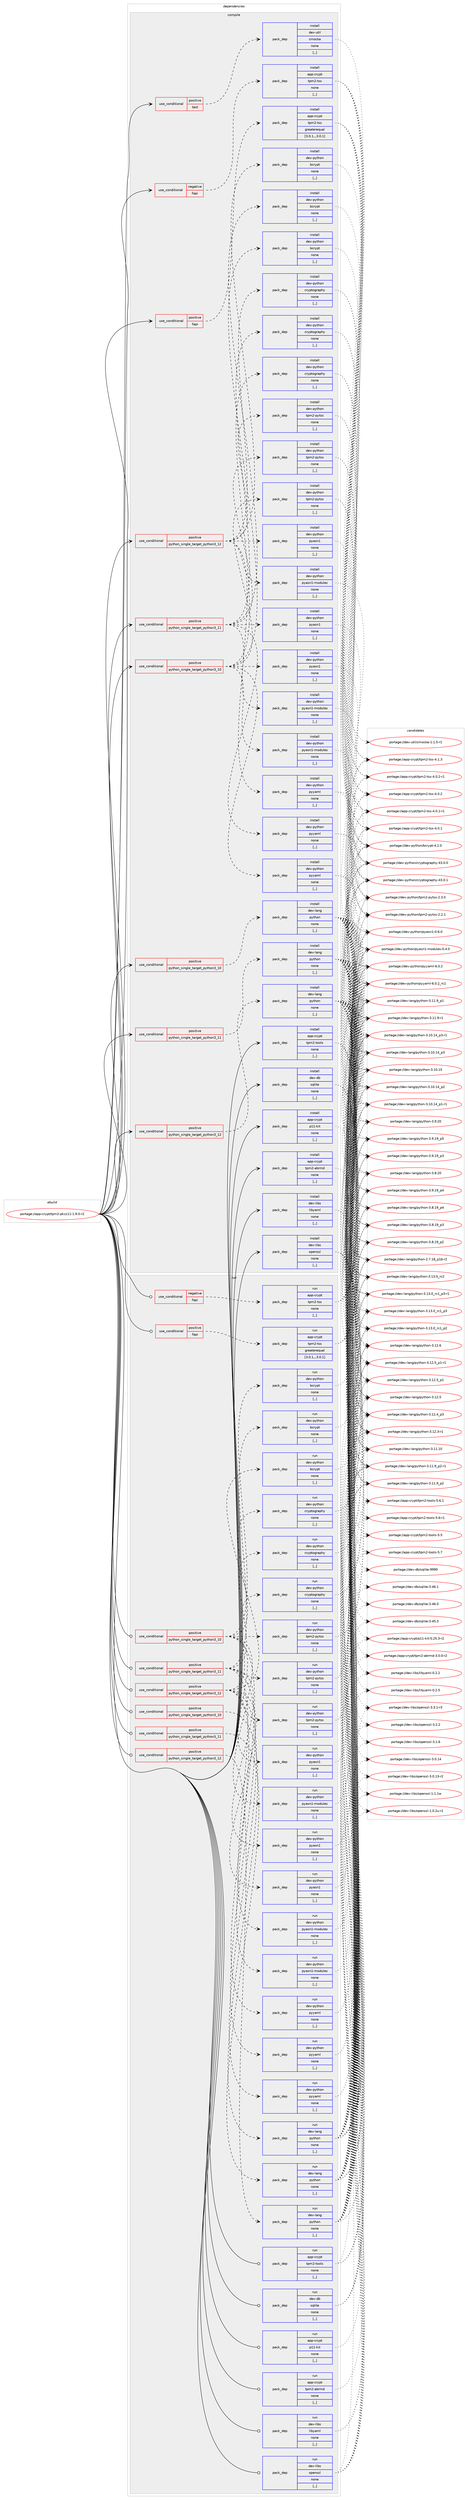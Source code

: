 digraph prolog {

# *************
# Graph options
# *************

newrank=true;
concentrate=true;
compound=true;
graph [rankdir=LR,fontname=Helvetica,fontsize=10,ranksep=1.5];#, ranksep=2.5, nodesep=0.2];
edge  [arrowhead=vee];
node  [fontname=Helvetica,fontsize=10];

# **********
# The ebuild
# **********

subgraph cluster_leftcol {
color=gray;
label=<<i>ebuild</i>>;
id [label="portage://app-crypt/tpm2-pkcs11-1.9.0-r2", color=red, width=4, href="../app-crypt/tpm2-pkcs11-1.9.0-r2.svg"];
}

# ****************
# The dependencies
# ****************

subgraph cluster_midcol {
color=gray;
label=<<i>dependencies</i>>;
subgraph cluster_compile {
fillcolor="#eeeeee";
style=filled;
label=<<i>compile</i>>;
subgraph cond133648 {
dependency508101 [label=<<TABLE BORDER="0" CELLBORDER="1" CELLSPACING="0" CELLPADDING="4"><TR><TD ROWSPAN="3" CELLPADDING="10">use_conditional</TD></TR><TR><TD>negative</TD></TR><TR><TD>fapi</TD></TR></TABLE>>, shape=none, color=red];
subgraph pack370767 {
dependency508102 [label=<<TABLE BORDER="0" CELLBORDER="1" CELLSPACING="0" CELLPADDING="4" WIDTH="220"><TR><TD ROWSPAN="6" CELLPADDING="30">pack_dep</TD></TR><TR><TD WIDTH="110">install</TD></TR><TR><TD>app-crypt</TD></TR><TR><TD>tpm2-tss</TD></TR><TR><TD>none</TD></TR><TR><TD>[,,]</TD></TR></TABLE>>, shape=none, color=blue];
}
dependency508101:e -> dependency508102:w [weight=20,style="dashed",arrowhead="vee"];
}
id:e -> dependency508101:w [weight=20,style="solid",arrowhead="vee"];
subgraph cond133649 {
dependency508103 [label=<<TABLE BORDER="0" CELLBORDER="1" CELLSPACING="0" CELLPADDING="4"><TR><TD ROWSPAN="3" CELLPADDING="10">use_conditional</TD></TR><TR><TD>positive</TD></TR><TR><TD>fapi</TD></TR></TABLE>>, shape=none, color=red];
subgraph pack370768 {
dependency508104 [label=<<TABLE BORDER="0" CELLBORDER="1" CELLSPACING="0" CELLPADDING="4" WIDTH="220"><TR><TD ROWSPAN="6" CELLPADDING="30">pack_dep</TD></TR><TR><TD WIDTH="110">install</TD></TR><TR><TD>app-crypt</TD></TR><TR><TD>tpm2-tss</TD></TR><TR><TD>greaterequal</TD></TR><TR><TD>[3.0.1,,,3.0.1]</TD></TR></TABLE>>, shape=none, color=blue];
}
dependency508103:e -> dependency508104:w [weight=20,style="dashed",arrowhead="vee"];
}
id:e -> dependency508103:w [weight=20,style="solid",arrowhead="vee"];
subgraph cond133650 {
dependency508105 [label=<<TABLE BORDER="0" CELLBORDER="1" CELLSPACING="0" CELLPADDING="4"><TR><TD ROWSPAN="3" CELLPADDING="10">use_conditional</TD></TR><TR><TD>positive</TD></TR><TR><TD>python_single_target_python3_10</TD></TR></TABLE>>, shape=none, color=red];
subgraph pack370769 {
dependency508106 [label=<<TABLE BORDER="0" CELLBORDER="1" CELLSPACING="0" CELLPADDING="4" WIDTH="220"><TR><TD ROWSPAN="6" CELLPADDING="30">pack_dep</TD></TR><TR><TD WIDTH="110">install</TD></TR><TR><TD>dev-lang</TD></TR><TR><TD>python</TD></TR><TR><TD>none</TD></TR><TR><TD>[,,]</TD></TR></TABLE>>, shape=none, color=blue];
}
dependency508105:e -> dependency508106:w [weight=20,style="dashed",arrowhead="vee"];
}
id:e -> dependency508105:w [weight=20,style="solid",arrowhead="vee"];
subgraph cond133651 {
dependency508107 [label=<<TABLE BORDER="0" CELLBORDER="1" CELLSPACING="0" CELLPADDING="4"><TR><TD ROWSPAN="3" CELLPADDING="10">use_conditional</TD></TR><TR><TD>positive</TD></TR><TR><TD>python_single_target_python3_10</TD></TR></TABLE>>, shape=none, color=red];
subgraph pack370770 {
dependency508108 [label=<<TABLE BORDER="0" CELLBORDER="1" CELLSPACING="0" CELLPADDING="4" WIDTH="220"><TR><TD ROWSPAN="6" CELLPADDING="30">pack_dep</TD></TR><TR><TD WIDTH="110">install</TD></TR><TR><TD>dev-python</TD></TR><TR><TD>bcrypt</TD></TR><TR><TD>none</TD></TR><TR><TD>[,,]</TD></TR></TABLE>>, shape=none, color=blue];
}
dependency508107:e -> dependency508108:w [weight=20,style="dashed",arrowhead="vee"];
subgraph pack370771 {
dependency508109 [label=<<TABLE BORDER="0" CELLBORDER="1" CELLSPACING="0" CELLPADDING="4" WIDTH="220"><TR><TD ROWSPAN="6" CELLPADDING="30">pack_dep</TD></TR><TR><TD WIDTH="110">install</TD></TR><TR><TD>dev-python</TD></TR><TR><TD>cryptography</TD></TR><TR><TD>none</TD></TR><TR><TD>[,,]</TD></TR></TABLE>>, shape=none, color=blue];
}
dependency508107:e -> dependency508109:w [weight=20,style="dashed",arrowhead="vee"];
subgraph pack370772 {
dependency508110 [label=<<TABLE BORDER="0" CELLBORDER="1" CELLSPACING="0" CELLPADDING="4" WIDTH="220"><TR><TD ROWSPAN="6" CELLPADDING="30">pack_dep</TD></TR><TR><TD WIDTH="110">install</TD></TR><TR><TD>dev-python</TD></TR><TR><TD>pyasn1</TD></TR><TR><TD>none</TD></TR><TR><TD>[,,]</TD></TR></TABLE>>, shape=none, color=blue];
}
dependency508107:e -> dependency508110:w [weight=20,style="dashed",arrowhead="vee"];
subgraph pack370773 {
dependency508111 [label=<<TABLE BORDER="0" CELLBORDER="1" CELLSPACING="0" CELLPADDING="4" WIDTH="220"><TR><TD ROWSPAN="6" CELLPADDING="30">pack_dep</TD></TR><TR><TD WIDTH="110">install</TD></TR><TR><TD>dev-python</TD></TR><TR><TD>pyasn1-modules</TD></TR><TR><TD>none</TD></TR><TR><TD>[,,]</TD></TR></TABLE>>, shape=none, color=blue];
}
dependency508107:e -> dependency508111:w [weight=20,style="dashed",arrowhead="vee"];
subgraph pack370774 {
dependency508112 [label=<<TABLE BORDER="0" CELLBORDER="1" CELLSPACING="0" CELLPADDING="4" WIDTH="220"><TR><TD ROWSPAN="6" CELLPADDING="30">pack_dep</TD></TR><TR><TD WIDTH="110">install</TD></TR><TR><TD>dev-python</TD></TR><TR><TD>pyyaml</TD></TR><TR><TD>none</TD></TR><TR><TD>[,,]</TD></TR></TABLE>>, shape=none, color=blue];
}
dependency508107:e -> dependency508112:w [weight=20,style="dashed",arrowhead="vee"];
subgraph pack370775 {
dependency508113 [label=<<TABLE BORDER="0" CELLBORDER="1" CELLSPACING="0" CELLPADDING="4" WIDTH="220"><TR><TD ROWSPAN="6" CELLPADDING="30">pack_dep</TD></TR><TR><TD WIDTH="110">install</TD></TR><TR><TD>dev-python</TD></TR><TR><TD>tpm2-pytss</TD></TR><TR><TD>none</TD></TR><TR><TD>[,,]</TD></TR></TABLE>>, shape=none, color=blue];
}
dependency508107:e -> dependency508113:w [weight=20,style="dashed",arrowhead="vee"];
}
id:e -> dependency508107:w [weight=20,style="solid",arrowhead="vee"];
subgraph cond133652 {
dependency508114 [label=<<TABLE BORDER="0" CELLBORDER="1" CELLSPACING="0" CELLPADDING="4"><TR><TD ROWSPAN="3" CELLPADDING="10">use_conditional</TD></TR><TR><TD>positive</TD></TR><TR><TD>python_single_target_python3_11</TD></TR></TABLE>>, shape=none, color=red];
subgraph pack370776 {
dependency508115 [label=<<TABLE BORDER="0" CELLBORDER="1" CELLSPACING="0" CELLPADDING="4" WIDTH="220"><TR><TD ROWSPAN="6" CELLPADDING="30">pack_dep</TD></TR><TR><TD WIDTH="110">install</TD></TR><TR><TD>dev-lang</TD></TR><TR><TD>python</TD></TR><TR><TD>none</TD></TR><TR><TD>[,,]</TD></TR></TABLE>>, shape=none, color=blue];
}
dependency508114:e -> dependency508115:w [weight=20,style="dashed",arrowhead="vee"];
}
id:e -> dependency508114:w [weight=20,style="solid",arrowhead="vee"];
subgraph cond133653 {
dependency508116 [label=<<TABLE BORDER="0" CELLBORDER="1" CELLSPACING="0" CELLPADDING="4"><TR><TD ROWSPAN="3" CELLPADDING="10">use_conditional</TD></TR><TR><TD>positive</TD></TR><TR><TD>python_single_target_python3_11</TD></TR></TABLE>>, shape=none, color=red];
subgraph pack370777 {
dependency508117 [label=<<TABLE BORDER="0" CELLBORDER="1" CELLSPACING="0" CELLPADDING="4" WIDTH="220"><TR><TD ROWSPAN="6" CELLPADDING="30">pack_dep</TD></TR><TR><TD WIDTH="110">install</TD></TR><TR><TD>dev-python</TD></TR><TR><TD>bcrypt</TD></TR><TR><TD>none</TD></TR><TR><TD>[,,]</TD></TR></TABLE>>, shape=none, color=blue];
}
dependency508116:e -> dependency508117:w [weight=20,style="dashed",arrowhead="vee"];
subgraph pack370778 {
dependency508118 [label=<<TABLE BORDER="0" CELLBORDER="1" CELLSPACING="0" CELLPADDING="4" WIDTH="220"><TR><TD ROWSPAN="6" CELLPADDING="30">pack_dep</TD></TR><TR><TD WIDTH="110">install</TD></TR><TR><TD>dev-python</TD></TR><TR><TD>cryptography</TD></TR><TR><TD>none</TD></TR><TR><TD>[,,]</TD></TR></TABLE>>, shape=none, color=blue];
}
dependency508116:e -> dependency508118:w [weight=20,style="dashed",arrowhead="vee"];
subgraph pack370779 {
dependency508119 [label=<<TABLE BORDER="0" CELLBORDER="1" CELLSPACING="0" CELLPADDING="4" WIDTH="220"><TR><TD ROWSPAN="6" CELLPADDING="30">pack_dep</TD></TR><TR><TD WIDTH="110">install</TD></TR><TR><TD>dev-python</TD></TR><TR><TD>pyasn1</TD></TR><TR><TD>none</TD></TR><TR><TD>[,,]</TD></TR></TABLE>>, shape=none, color=blue];
}
dependency508116:e -> dependency508119:w [weight=20,style="dashed",arrowhead="vee"];
subgraph pack370780 {
dependency508120 [label=<<TABLE BORDER="0" CELLBORDER="1" CELLSPACING="0" CELLPADDING="4" WIDTH="220"><TR><TD ROWSPAN="6" CELLPADDING="30">pack_dep</TD></TR><TR><TD WIDTH="110">install</TD></TR><TR><TD>dev-python</TD></TR><TR><TD>pyasn1-modules</TD></TR><TR><TD>none</TD></TR><TR><TD>[,,]</TD></TR></TABLE>>, shape=none, color=blue];
}
dependency508116:e -> dependency508120:w [weight=20,style="dashed",arrowhead="vee"];
subgraph pack370781 {
dependency508121 [label=<<TABLE BORDER="0" CELLBORDER="1" CELLSPACING="0" CELLPADDING="4" WIDTH="220"><TR><TD ROWSPAN="6" CELLPADDING="30">pack_dep</TD></TR><TR><TD WIDTH="110">install</TD></TR><TR><TD>dev-python</TD></TR><TR><TD>pyyaml</TD></TR><TR><TD>none</TD></TR><TR><TD>[,,]</TD></TR></TABLE>>, shape=none, color=blue];
}
dependency508116:e -> dependency508121:w [weight=20,style="dashed",arrowhead="vee"];
subgraph pack370782 {
dependency508122 [label=<<TABLE BORDER="0" CELLBORDER="1" CELLSPACING="0" CELLPADDING="4" WIDTH="220"><TR><TD ROWSPAN="6" CELLPADDING="30">pack_dep</TD></TR><TR><TD WIDTH="110">install</TD></TR><TR><TD>dev-python</TD></TR><TR><TD>tpm2-pytss</TD></TR><TR><TD>none</TD></TR><TR><TD>[,,]</TD></TR></TABLE>>, shape=none, color=blue];
}
dependency508116:e -> dependency508122:w [weight=20,style="dashed",arrowhead="vee"];
}
id:e -> dependency508116:w [weight=20,style="solid",arrowhead="vee"];
subgraph cond133654 {
dependency508123 [label=<<TABLE BORDER="0" CELLBORDER="1" CELLSPACING="0" CELLPADDING="4"><TR><TD ROWSPAN="3" CELLPADDING="10">use_conditional</TD></TR><TR><TD>positive</TD></TR><TR><TD>python_single_target_python3_12</TD></TR></TABLE>>, shape=none, color=red];
subgraph pack370783 {
dependency508124 [label=<<TABLE BORDER="0" CELLBORDER="1" CELLSPACING="0" CELLPADDING="4" WIDTH="220"><TR><TD ROWSPAN="6" CELLPADDING="30">pack_dep</TD></TR><TR><TD WIDTH="110">install</TD></TR><TR><TD>dev-lang</TD></TR><TR><TD>python</TD></TR><TR><TD>none</TD></TR><TR><TD>[,,]</TD></TR></TABLE>>, shape=none, color=blue];
}
dependency508123:e -> dependency508124:w [weight=20,style="dashed",arrowhead="vee"];
}
id:e -> dependency508123:w [weight=20,style="solid",arrowhead="vee"];
subgraph cond133655 {
dependency508125 [label=<<TABLE BORDER="0" CELLBORDER="1" CELLSPACING="0" CELLPADDING="4"><TR><TD ROWSPAN="3" CELLPADDING="10">use_conditional</TD></TR><TR><TD>positive</TD></TR><TR><TD>python_single_target_python3_12</TD></TR></TABLE>>, shape=none, color=red];
subgraph pack370784 {
dependency508126 [label=<<TABLE BORDER="0" CELLBORDER="1" CELLSPACING="0" CELLPADDING="4" WIDTH="220"><TR><TD ROWSPAN="6" CELLPADDING="30">pack_dep</TD></TR><TR><TD WIDTH="110">install</TD></TR><TR><TD>dev-python</TD></TR><TR><TD>bcrypt</TD></TR><TR><TD>none</TD></TR><TR><TD>[,,]</TD></TR></TABLE>>, shape=none, color=blue];
}
dependency508125:e -> dependency508126:w [weight=20,style="dashed",arrowhead="vee"];
subgraph pack370785 {
dependency508127 [label=<<TABLE BORDER="0" CELLBORDER="1" CELLSPACING="0" CELLPADDING="4" WIDTH="220"><TR><TD ROWSPAN="6" CELLPADDING="30">pack_dep</TD></TR><TR><TD WIDTH="110">install</TD></TR><TR><TD>dev-python</TD></TR><TR><TD>cryptography</TD></TR><TR><TD>none</TD></TR><TR><TD>[,,]</TD></TR></TABLE>>, shape=none, color=blue];
}
dependency508125:e -> dependency508127:w [weight=20,style="dashed",arrowhead="vee"];
subgraph pack370786 {
dependency508128 [label=<<TABLE BORDER="0" CELLBORDER="1" CELLSPACING="0" CELLPADDING="4" WIDTH="220"><TR><TD ROWSPAN="6" CELLPADDING="30">pack_dep</TD></TR><TR><TD WIDTH="110">install</TD></TR><TR><TD>dev-python</TD></TR><TR><TD>pyasn1</TD></TR><TR><TD>none</TD></TR><TR><TD>[,,]</TD></TR></TABLE>>, shape=none, color=blue];
}
dependency508125:e -> dependency508128:w [weight=20,style="dashed",arrowhead="vee"];
subgraph pack370787 {
dependency508129 [label=<<TABLE BORDER="0" CELLBORDER="1" CELLSPACING="0" CELLPADDING="4" WIDTH="220"><TR><TD ROWSPAN="6" CELLPADDING="30">pack_dep</TD></TR><TR><TD WIDTH="110">install</TD></TR><TR><TD>dev-python</TD></TR><TR><TD>pyasn1-modules</TD></TR><TR><TD>none</TD></TR><TR><TD>[,,]</TD></TR></TABLE>>, shape=none, color=blue];
}
dependency508125:e -> dependency508129:w [weight=20,style="dashed",arrowhead="vee"];
subgraph pack370788 {
dependency508130 [label=<<TABLE BORDER="0" CELLBORDER="1" CELLSPACING="0" CELLPADDING="4" WIDTH="220"><TR><TD ROWSPAN="6" CELLPADDING="30">pack_dep</TD></TR><TR><TD WIDTH="110">install</TD></TR><TR><TD>dev-python</TD></TR><TR><TD>pyyaml</TD></TR><TR><TD>none</TD></TR><TR><TD>[,,]</TD></TR></TABLE>>, shape=none, color=blue];
}
dependency508125:e -> dependency508130:w [weight=20,style="dashed",arrowhead="vee"];
subgraph pack370789 {
dependency508131 [label=<<TABLE BORDER="0" CELLBORDER="1" CELLSPACING="0" CELLPADDING="4" WIDTH="220"><TR><TD ROWSPAN="6" CELLPADDING="30">pack_dep</TD></TR><TR><TD WIDTH="110">install</TD></TR><TR><TD>dev-python</TD></TR><TR><TD>tpm2-pytss</TD></TR><TR><TD>none</TD></TR><TR><TD>[,,]</TD></TR></TABLE>>, shape=none, color=blue];
}
dependency508125:e -> dependency508131:w [weight=20,style="dashed",arrowhead="vee"];
}
id:e -> dependency508125:w [weight=20,style="solid",arrowhead="vee"];
subgraph cond133656 {
dependency508132 [label=<<TABLE BORDER="0" CELLBORDER="1" CELLSPACING="0" CELLPADDING="4"><TR><TD ROWSPAN="3" CELLPADDING="10">use_conditional</TD></TR><TR><TD>positive</TD></TR><TR><TD>test</TD></TR></TABLE>>, shape=none, color=red];
subgraph pack370790 {
dependency508133 [label=<<TABLE BORDER="0" CELLBORDER="1" CELLSPACING="0" CELLPADDING="4" WIDTH="220"><TR><TD ROWSPAN="6" CELLPADDING="30">pack_dep</TD></TR><TR><TD WIDTH="110">install</TD></TR><TR><TD>dev-util</TD></TR><TR><TD>cmocka</TD></TR><TR><TD>none</TD></TR><TR><TD>[,,]</TD></TR></TABLE>>, shape=none, color=blue];
}
dependency508132:e -> dependency508133:w [weight=20,style="dashed",arrowhead="vee"];
}
id:e -> dependency508132:w [weight=20,style="solid",arrowhead="vee"];
subgraph pack370791 {
dependency508134 [label=<<TABLE BORDER="0" CELLBORDER="1" CELLSPACING="0" CELLPADDING="4" WIDTH="220"><TR><TD ROWSPAN="6" CELLPADDING="30">pack_dep</TD></TR><TR><TD WIDTH="110">install</TD></TR><TR><TD>app-crypt</TD></TR><TR><TD>p11-kit</TD></TR><TR><TD>none</TD></TR><TR><TD>[,,]</TD></TR></TABLE>>, shape=none, color=blue];
}
id:e -> dependency508134:w [weight=20,style="solid",arrowhead="vee"];
subgraph pack370792 {
dependency508135 [label=<<TABLE BORDER="0" CELLBORDER="1" CELLSPACING="0" CELLPADDING="4" WIDTH="220"><TR><TD ROWSPAN="6" CELLPADDING="30">pack_dep</TD></TR><TR><TD WIDTH="110">install</TD></TR><TR><TD>app-crypt</TD></TR><TR><TD>tpm2-abrmd</TD></TR><TR><TD>none</TD></TR><TR><TD>[,,]</TD></TR></TABLE>>, shape=none, color=blue];
}
id:e -> dependency508135:w [weight=20,style="solid",arrowhead="vee"];
subgraph pack370793 {
dependency508136 [label=<<TABLE BORDER="0" CELLBORDER="1" CELLSPACING="0" CELLPADDING="4" WIDTH="220"><TR><TD ROWSPAN="6" CELLPADDING="30">pack_dep</TD></TR><TR><TD WIDTH="110">install</TD></TR><TR><TD>app-crypt</TD></TR><TR><TD>tpm2-tools</TD></TR><TR><TD>none</TD></TR><TR><TD>[,,]</TD></TR></TABLE>>, shape=none, color=blue];
}
id:e -> dependency508136:w [weight=20,style="solid",arrowhead="vee"];
subgraph pack370794 {
dependency508137 [label=<<TABLE BORDER="0" CELLBORDER="1" CELLSPACING="0" CELLPADDING="4" WIDTH="220"><TR><TD ROWSPAN="6" CELLPADDING="30">pack_dep</TD></TR><TR><TD WIDTH="110">install</TD></TR><TR><TD>dev-db</TD></TR><TR><TD>sqlite</TD></TR><TR><TD>none</TD></TR><TR><TD>[,,]</TD></TR></TABLE>>, shape=none, color=blue];
}
id:e -> dependency508137:w [weight=20,style="solid",arrowhead="vee"];
subgraph pack370795 {
dependency508138 [label=<<TABLE BORDER="0" CELLBORDER="1" CELLSPACING="0" CELLPADDING="4" WIDTH="220"><TR><TD ROWSPAN="6" CELLPADDING="30">pack_dep</TD></TR><TR><TD WIDTH="110">install</TD></TR><TR><TD>dev-libs</TD></TR><TR><TD>libyaml</TD></TR><TR><TD>none</TD></TR><TR><TD>[,,]</TD></TR></TABLE>>, shape=none, color=blue];
}
id:e -> dependency508138:w [weight=20,style="solid",arrowhead="vee"];
subgraph pack370796 {
dependency508139 [label=<<TABLE BORDER="0" CELLBORDER="1" CELLSPACING="0" CELLPADDING="4" WIDTH="220"><TR><TD ROWSPAN="6" CELLPADDING="30">pack_dep</TD></TR><TR><TD WIDTH="110">install</TD></TR><TR><TD>dev-libs</TD></TR><TR><TD>openssl</TD></TR><TR><TD>none</TD></TR><TR><TD>[,,]</TD></TR></TABLE>>, shape=none, color=blue];
}
id:e -> dependency508139:w [weight=20,style="solid",arrowhead="vee"];
}
subgraph cluster_compileandrun {
fillcolor="#eeeeee";
style=filled;
label=<<i>compile and run</i>>;
}
subgraph cluster_run {
fillcolor="#eeeeee";
style=filled;
label=<<i>run</i>>;
subgraph cond133657 {
dependency508140 [label=<<TABLE BORDER="0" CELLBORDER="1" CELLSPACING="0" CELLPADDING="4"><TR><TD ROWSPAN="3" CELLPADDING="10">use_conditional</TD></TR><TR><TD>negative</TD></TR><TR><TD>fapi</TD></TR></TABLE>>, shape=none, color=red];
subgraph pack370797 {
dependency508141 [label=<<TABLE BORDER="0" CELLBORDER="1" CELLSPACING="0" CELLPADDING="4" WIDTH="220"><TR><TD ROWSPAN="6" CELLPADDING="30">pack_dep</TD></TR><TR><TD WIDTH="110">run</TD></TR><TR><TD>app-crypt</TD></TR><TR><TD>tpm2-tss</TD></TR><TR><TD>none</TD></TR><TR><TD>[,,]</TD></TR></TABLE>>, shape=none, color=blue];
}
dependency508140:e -> dependency508141:w [weight=20,style="dashed",arrowhead="vee"];
}
id:e -> dependency508140:w [weight=20,style="solid",arrowhead="odot"];
subgraph cond133658 {
dependency508142 [label=<<TABLE BORDER="0" CELLBORDER="1" CELLSPACING="0" CELLPADDING="4"><TR><TD ROWSPAN="3" CELLPADDING="10">use_conditional</TD></TR><TR><TD>positive</TD></TR><TR><TD>fapi</TD></TR></TABLE>>, shape=none, color=red];
subgraph pack370798 {
dependency508143 [label=<<TABLE BORDER="0" CELLBORDER="1" CELLSPACING="0" CELLPADDING="4" WIDTH="220"><TR><TD ROWSPAN="6" CELLPADDING="30">pack_dep</TD></TR><TR><TD WIDTH="110">run</TD></TR><TR><TD>app-crypt</TD></TR><TR><TD>tpm2-tss</TD></TR><TR><TD>greaterequal</TD></TR><TR><TD>[3.0.1,,,3.0.1]</TD></TR></TABLE>>, shape=none, color=blue];
}
dependency508142:e -> dependency508143:w [weight=20,style="dashed",arrowhead="vee"];
}
id:e -> dependency508142:w [weight=20,style="solid",arrowhead="odot"];
subgraph cond133659 {
dependency508144 [label=<<TABLE BORDER="0" CELLBORDER="1" CELLSPACING="0" CELLPADDING="4"><TR><TD ROWSPAN="3" CELLPADDING="10">use_conditional</TD></TR><TR><TD>positive</TD></TR><TR><TD>python_single_target_python3_10</TD></TR></TABLE>>, shape=none, color=red];
subgraph pack370799 {
dependency508145 [label=<<TABLE BORDER="0" CELLBORDER="1" CELLSPACING="0" CELLPADDING="4" WIDTH="220"><TR><TD ROWSPAN="6" CELLPADDING="30">pack_dep</TD></TR><TR><TD WIDTH="110">run</TD></TR><TR><TD>dev-lang</TD></TR><TR><TD>python</TD></TR><TR><TD>none</TD></TR><TR><TD>[,,]</TD></TR></TABLE>>, shape=none, color=blue];
}
dependency508144:e -> dependency508145:w [weight=20,style="dashed",arrowhead="vee"];
}
id:e -> dependency508144:w [weight=20,style="solid",arrowhead="odot"];
subgraph cond133660 {
dependency508146 [label=<<TABLE BORDER="0" CELLBORDER="1" CELLSPACING="0" CELLPADDING="4"><TR><TD ROWSPAN="3" CELLPADDING="10">use_conditional</TD></TR><TR><TD>positive</TD></TR><TR><TD>python_single_target_python3_10</TD></TR></TABLE>>, shape=none, color=red];
subgraph pack370800 {
dependency508147 [label=<<TABLE BORDER="0" CELLBORDER="1" CELLSPACING="0" CELLPADDING="4" WIDTH="220"><TR><TD ROWSPAN="6" CELLPADDING="30">pack_dep</TD></TR><TR><TD WIDTH="110">run</TD></TR><TR><TD>dev-python</TD></TR><TR><TD>bcrypt</TD></TR><TR><TD>none</TD></TR><TR><TD>[,,]</TD></TR></TABLE>>, shape=none, color=blue];
}
dependency508146:e -> dependency508147:w [weight=20,style="dashed",arrowhead="vee"];
subgraph pack370801 {
dependency508148 [label=<<TABLE BORDER="0" CELLBORDER="1" CELLSPACING="0" CELLPADDING="4" WIDTH="220"><TR><TD ROWSPAN="6" CELLPADDING="30">pack_dep</TD></TR><TR><TD WIDTH="110">run</TD></TR><TR><TD>dev-python</TD></TR><TR><TD>cryptography</TD></TR><TR><TD>none</TD></TR><TR><TD>[,,]</TD></TR></TABLE>>, shape=none, color=blue];
}
dependency508146:e -> dependency508148:w [weight=20,style="dashed",arrowhead="vee"];
subgraph pack370802 {
dependency508149 [label=<<TABLE BORDER="0" CELLBORDER="1" CELLSPACING="0" CELLPADDING="4" WIDTH="220"><TR><TD ROWSPAN="6" CELLPADDING="30">pack_dep</TD></TR><TR><TD WIDTH="110">run</TD></TR><TR><TD>dev-python</TD></TR><TR><TD>pyasn1</TD></TR><TR><TD>none</TD></TR><TR><TD>[,,]</TD></TR></TABLE>>, shape=none, color=blue];
}
dependency508146:e -> dependency508149:w [weight=20,style="dashed",arrowhead="vee"];
subgraph pack370803 {
dependency508150 [label=<<TABLE BORDER="0" CELLBORDER="1" CELLSPACING="0" CELLPADDING="4" WIDTH="220"><TR><TD ROWSPAN="6" CELLPADDING="30">pack_dep</TD></TR><TR><TD WIDTH="110">run</TD></TR><TR><TD>dev-python</TD></TR><TR><TD>pyasn1-modules</TD></TR><TR><TD>none</TD></TR><TR><TD>[,,]</TD></TR></TABLE>>, shape=none, color=blue];
}
dependency508146:e -> dependency508150:w [weight=20,style="dashed",arrowhead="vee"];
subgraph pack370804 {
dependency508151 [label=<<TABLE BORDER="0" CELLBORDER="1" CELLSPACING="0" CELLPADDING="4" WIDTH="220"><TR><TD ROWSPAN="6" CELLPADDING="30">pack_dep</TD></TR><TR><TD WIDTH="110">run</TD></TR><TR><TD>dev-python</TD></TR><TR><TD>pyyaml</TD></TR><TR><TD>none</TD></TR><TR><TD>[,,]</TD></TR></TABLE>>, shape=none, color=blue];
}
dependency508146:e -> dependency508151:w [weight=20,style="dashed",arrowhead="vee"];
subgraph pack370805 {
dependency508152 [label=<<TABLE BORDER="0" CELLBORDER="1" CELLSPACING="0" CELLPADDING="4" WIDTH="220"><TR><TD ROWSPAN="6" CELLPADDING="30">pack_dep</TD></TR><TR><TD WIDTH="110">run</TD></TR><TR><TD>dev-python</TD></TR><TR><TD>tpm2-pytss</TD></TR><TR><TD>none</TD></TR><TR><TD>[,,]</TD></TR></TABLE>>, shape=none, color=blue];
}
dependency508146:e -> dependency508152:w [weight=20,style="dashed",arrowhead="vee"];
}
id:e -> dependency508146:w [weight=20,style="solid",arrowhead="odot"];
subgraph cond133661 {
dependency508153 [label=<<TABLE BORDER="0" CELLBORDER="1" CELLSPACING="0" CELLPADDING="4"><TR><TD ROWSPAN="3" CELLPADDING="10">use_conditional</TD></TR><TR><TD>positive</TD></TR><TR><TD>python_single_target_python3_11</TD></TR></TABLE>>, shape=none, color=red];
subgraph pack370806 {
dependency508154 [label=<<TABLE BORDER="0" CELLBORDER="1" CELLSPACING="0" CELLPADDING="4" WIDTH="220"><TR><TD ROWSPAN="6" CELLPADDING="30">pack_dep</TD></TR><TR><TD WIDTH="110">run</TD></TR><TR><TD>dev-lang</TD></TR><TR><TD>python</TD></TR><TR><TD>none</TD></TR><TR><TD>[,,]</TD></TR></TABLE>>, shape=none, color=blue];
}
dependency508153:e -> dependency508154:w [weight=20,style="dashed",arrowhead="vee"];
}
id:e -> dependency508153:w [weight=20,style="solid",arrowhead="odot"];
subgraph cond133662 {
dependency508155 [label=<<TABLE BORDER="0" CELLBORDER="1" CELLSPACING="0" CELLPADDING="4"><TR><TD ROWSPAN="3" CELLPADDING="10">use_conditional</TD></TR><TR><TD>positive</TD></TR><TR><TD>python_single_target_python3_11</TD></TR></TABLE>>, shape=none, color=red];
subgraph pack370807 {
dependency508156 [label=<<TABLE BORDER="0" CELLBORDER="1" CELLSPACING="0" CELLPADDING="4" WIDTH="220"><TR><TD ROWSPAN="6" CELLPADDING="30">pack_dep</TD></TR><TR><TD WIDTH="110">run</TD></TR><TR><TD>dev-python</TD></TR><TR><TD>bcrypt</TD></TR><TR><TD>none</TD></TR><TR><TD>[,,]</TD></TR></TABLE>>, shape=none, color=blue];
}
dependency508155:e -> dependency508156:w [weight=20,style="dashed",arrowhead="vee"];
subgraph pack370808 {
dependency508157 [label=<<TABLE BORDER="0" CELLBORDER="1" CELLSPACING="0" CELLPADDING="4" WIDTH="220"><TR><TD ROWSPAN="6" CELLPADDING="30">pack_dep</TD></TR><TR><TD WIDTH="110">run</TD></TR><TR><TD>dev-python</TD></TR><TR><TD>cryptography</TD></TR><TR><TD>none</TD></TR><TR><TD>[,,]</TD></TR></TABLE>>, shape=none, color=blue];
}
dependency508155:e -> dependency508157:w [weight=20,style="dashed",arrowhead="vee"];
subgraph pack370809 {
dependency508158 [label=<<TABLE BORDER="0" CELLBORDER="1" CELLSPACING="0" CELLPADDING="4" WIDTH="220"><TR><TD ROWSPAN="6" CELLPADDING="30">pack_dep</TD></TR><TR><TD WIDTH="110">run</TD></TR><TR><TD>dev-python</TD></TR><TR><TD>pyasn1</TD></TR><TR><TD>none</TD></TR><TR><TD>[,,]</TD></TR></TABLE>>, shape=none, color=blue];
}
dependency508155:e -> dependency508158:w [weight=20,style="dashed",arrowhead="vee"];
subgraph pack370810 {
dependency508159 [label=<<TABLE BORDER="0" CELLBORDER="1" CELLSPACING="0" CELLPADDING="4" WIDTH="220"><TR><TD ROWSPAN="6" CELLPADDING="30">pack_dep</TD></TR><TR><TD WIDTH="110">run</TD></TR><TR><TD>dev-python</TD></TR><TR><TD>pyasn1-modules</TD></TR><TR><TD>none</TD></TR><TR><TD>[,,]</TD></TR></TABLE>>, shape=none, color=blue];
}
dependency508155:e -> dependency508159:w [weight=20,style="dashed",arrowhead="vee"];
subgraph pack370811 {
dependency508160 [label=<<TABLE BORDER="0" CELLBORDER="1" CELLSPACING="0" CELLPADDING="4" WIDTH="220"><TR><TD ROWSPAN="6" CELLPADDING="30">pack_dep</TD></TR><TR><TD WIDTH="110">run</TD></TR><TR><TD>dev-python</TD></TR><TR><TD>pyyaml</TD></TR><TR><TD>none</TD></TR><TR><TD>[,,]</TD></TR></TABLE>>, shape=none, color=blue];
}
dependency508155:e -> dependency508160:w [weight=20,style="dashed",arrowhead="vee"];
subgraph pack370812 {
dependency508161 [label=<<TABLE BORDER="0" CELLBORDER="1" CELLSPACING="0" CELLPADDING="4" WIDTH="220"><TR><TD ROWSPAN="6" CELLPADDING="30">pack_dep</TD></TR><TR><TD WIDTH="110">run</TD></TR><TR><TD>dev-python</TD></TR><TR><TD>tpm2-pytss</TD></TR><TR><TD>none</TD></TR><TR><TD>[,,]</TD></TR></TABLE>>, shape=none, color=blue];
}
dependency508155:e -> dependency508161:w [weight=20,style="dashed",arrowhead="vee"];
}
id:e -> dependency508155:w [weight=20,style="solid",arrowhead="odot"];
subgraph cond133663 {
dependency508162 [label=<<TABLE BORDER="0" CELLBORDER="1" CELLSPACING="0" CELLPADDING="4"><TR><TD ROWSPAN="3" CELLPADDING="10">use_conditional</TD></TR><TR><TD>positive</TD></TR><TR><TD>python_single_target_python3_12</TD></TR></TABLE>>, shape=none, color=red];
subgraph pack370813 {
dependency508163 [label=<<TABLE BORDER="0" CELLBORDER="1" CELLSPACING="0" CELLPADDING="4" WIDTH="220"><TR><TD ROWSPAN="6" CELLPADDING="30">pack_dep</TD></TR><TR><TD WIDTH="110">run</TD></TR><TR><TD>dev-lang</TD></TR><TR><TD>python</TD></TR><TR><TD>none</TD></TR><TR><TD>[,,]</TD></TR></TABLE>>, shape=none, color=blue];
}
dependency508162:e -> dependency508163:w [weight=20,style="dashed",arrowhead="vee"];
}
id:e -> dependency508162:w [weight=20,style="solid",arrowhead="odot"];
subgraph cond133664 {
dependency508164 [label=<<TABLE BORDER="0" CELLBORDER="1" CELLSPACING="0" CELLPADDING="4"><TR><TD ROWSPAN="3" CELLPADDING="10">use_conditional</TD></TR><TR><TD>positive</TD></TR><TR><TD>python_single_target_python3_12</TD></TR></TABLE>>, shape=none, color=red];
subgraph pack370814 {
dependency508165 [label=<<TABLE BORDER="0" CELLBORDER="1" CELLSPACING="0" CELLPADDING="4" WIDTH="220"><TR><TD ROWSPAN="6" CELLPADDING="30">pack_dep</TD></TR><TR><TD WIDTH="110">run</TD></TR><TR><TD>dev-python</TD></TR><TR><TD>bcrypt</TD></TR><TR><TD>none</TD></TR><TR><TD>[,,]</TD></TR></TABLE>>, shape=none, color=blue];
}
dependency508164:e -> dependency508165:w [weight=20,style="dashed",arrowhead="vee"];
subgraph pack370815 {
dependency508166 [label=<<TABLE BORDER="0" CELLBORDER="1" CELLSPACING="0" CELLPADDING="4" WIDTH="220"><TR><TD ROWSPAN="6" CELLPADDING="30">pack_dep</TD></TR><TR><TD WIDTH="110">run</TD></TR><TR><TD>dev-python</TD></TR><TR><TD>cryptography</TD></TR><TR><TD>none</TD></TR><TR><TD>[,,]</TD></TR></TABLE>>, shape=none, color=blue];
}
dependency508164:e -> dependency508166:w [weight=20,style="dashed",arrowhead="vee"];
subgraph pack370816 {
dependency508167 [label=<<TABLE BORDER="0" CELLBORDER="1" CELLSPACING="0" CELLPADDING="4" WIDTH="220"><TR><TD ROWSPAN="6" CELLPADDING="30">pack_dep</TD></TR><TR><TD WIDTH="110">run</TD></TR><TR><TD>dev-python</TD></TR><TR><TD>pyasn1</TD></TR><TR><TD>none</TD></TR><TR><TD>[,,]</TD></TR></TABLE>>, shape=none, color=blue];
}
dependency508164:e -> dependency508167:w [weight=20,style="dashed",arrowhead="vee"];
subgraph pack370817 {
dependency508168 [label=<<TABLE BORDER="0" CELLBORDER="1" CELLSPACING="0" CELLPADDING="4" WIDTH="220"><TR><TD ROWSPAN="6" CELLPADDING="30">pack_dep</TD></TR><TR><TD WIDTH="110">run</TD></TR><TR><TD>dev-python</TD></TR><TR><TD>pyasn1-modules</TD></TR><TR><TD>none</TD></TR><TR><TD>[,,]</TD></TR></TABLE>>, shape=none, color=blue];
}
dependency508164:e -> dependency508168:w [weight=20,style="dashed",arrowhead="vee"];
subgraph pack370818 {
dependency508169 [label=<<TABLE BORDER="0" CELLBORDER="1" CELLSPACING="0" CELLPADDING="4" WIDTH="220"><TR><TD ROWSPAN="6" CELLPADDING="30">pack_dep</TD></TR><TR><TD WIDTH="110">run</TD></TR><TR><TD>dev-python</TD></TR><TR><TD>pyyaml</TD></TR><TR><TD>none</TD></TR><TR><TD>[,,]</TD></TR></TABLE>>, shape=none, color=blue];
}
dependency508164:e -> dependency508169:w [weight=20,style="dashed",arrowhead="vee"];
subgraph pack370819 {
dependency508170 [label=<<TABLE BORDER="0" CELLBORDER="1" CELLSPACING="0" CELLPADDING="4" WIDTH="220"><TR><TD ROWSPAN="6" CELLPADDING="30">pack_dep</TD></TR><TR><TD WIDTH="110">run</TD></TR><TR><TD>dev-python</TD></TR><TR><TD>tpm2-pytss</TD></TR><TR><TD>none</TD></TR><TR><TD>[,,]</TD></TR></TABLE>>, shape=none, color=blue];
}
dependency508164:e -> dependency508170:w [weight=20,style="dashed",arrowhead="vee"];
}
id:e -> dependency508164:w [weight=20,style="solid",arrowhead="odot"];
subgraph pack370820 {
dependency508171 [label=<<TABLE BORDER="0" CELLBORDER="1" CELLSPACING="0" CELLPADDING="4" WIDTH="220"><TR><TD ROWSPAN="6" CELLPADDING="30">pack_dep</TD></TR><TR><TD WIDTH="110">run</TD></TR><TR><TD>app-crypt</TD></TR><TR><TD>p11-kit</TD></TR><TR><TD>none</TD></TR><TR><TD>[,,]</TD></TR></TABLE>>, shape=none, color=blue];
}
id:e -> dependency508171:w [weight=20,style="solid",arrowhead="odot"];
subgraph pack370821 {
dependency508172 [label=<<TABLE BORDER="0" CELLBORDER="1" CELLSPACING="0" CELLPADDING="4" WIDTH="220"><TR><TD ROWSPAN="6" CELLPADDING="30">pack_dep</TD></TR><TR><TD WIDTH="110">run</TD></TR><TR><TD>app-crypt</TD></TR><TR><TD>tpm2-abrmd</TD></TR><TR><TD>none</TD></TR><TR><TD>[,,]</TD></TR></TABLE>>, shape=none, color=blue];
}
id:e -> dependency508172:w [weight=20,style="solid",arrowhead="odot"];
subgraph pack370822 {
dependency508173 [label=<<TABLE BORDER="0" CELLBORDER="1" CELLSPACING="0" CELLPADDING="4" WIDTH="220"><TR><TD ROWSPAN="6" CELLPADDING="30">pack_dep</TD></TR><TR><TD WIDTH="110">run</TD></TR><TR><TD>app-crypt</TD></TR><TR><TD>tpm2-tools</TD></TR><TR><TD>none</TD></TR><TR><TD>[,,]</TD></TR></TABLE>>, shape=none, color=blue];
}
id:e -> dependency508173:w [weight=20,style="solid",arrowhead="odot"];
subgraph pack370823 {
dependency508174 [label=<<TABLE BORDER="0" CELLBORDER="1" CELLSPACING="0" CELLPADDING="4" WIDTH="220"><TR><TD ROWSPAN="6" CELLPADDING="30">pack_dep</TD></TR><TR><TD WIDTH="110">run</TD></TR><TR><TD>dev-db</TD></TR><TR><TD>sqlite</TD></TR><TR><TD>none</TD></TR><TR><TD>[,,]</TD></TR></TABLE>>, shape=none, color=blue];
}
id:e -> dependency508174:w [weight=20,style="solid",arrowhead="odot"];
subgraph pack370824 {
dependency508175 [label=<<TABLE BORDER="0" CELLBORDER="1" CELLSPACING="0" CELLPADDING="4" WIDTH="220"><TR><TD ROWSPAN="6" CELLPADDING="30">pack_dep</TD></TR><TR><TD WIDTH="110">run</TD></TR><TR><TD>dev-libs</TD></TR><TR><TD>libyaml</TD></TR><TR><TD>none</TD></TR><TR><TD>[,,]</TD></TR></TABLE>>, shape=none, color=blue];
}
id:e -> dependency508175:w [weight=20,style="solid",arrowhead="odot"];
subgraph pack370825 {
dependency508176 [label=<<TABLE BORDER="0" CELLBORDER="1" CELLSPACING="0" CELLPADDING="4" WIDTH="220"><TR><TD ROWSPAN="6" CELLPADDING="30">pack_dep</TD></TR><TR><TD WIDTH="110">run</TD></TR><TR><TD>dev-libs</TD></TR><TR><TD>openssl</TD></TR><TR><TD>none</TD></TR><TR><TD>[,,]</TD></TR></TABLE>>, shape=none, color=blue];
}
id:e -> dependency508176:w [weight=20,style="solid",arrowhead="odot"];
}
}

# **************
# The candidates
# **************

subgraph cluster_choices {
rank=same;
color=gray;
label=<<i>candidates</i>>;

subgraph choice370767 {
color=black;
nodesep=1;
choice971121124599114121112116471161121095045116115115455246494651 [label="portage://app-crypt/tpm2-tss-4.1.3", color=red, width=4,href="../app-crypt/tpm2-tss-4.1.3.svg"];
choice9711211245991141211121164711611210950451161151154552464846504511449 [label="portage://app-crypt/tpm2-tss-4.0.2-r1", color=red, width=4,href="../app-crypt/tpm2-tss-4.0.2-r1.svg"];
choice971121124599114121112116471161121095045116115115455246484650 [label="portage://app-crypt/tpm2-tss-4.0.2", color=red, width=4,href="../app-crypt/tpm2-tss-4.0.2.svg"];
choice9711211245991141211121164711611210950451161151154552464846494511449 [label="portage://app-crypt/tpm2-tss-4.0.1-r1", color=red, width=4,href="../app-crypt/tpm2-tss-4.0.1-r1.svg"];
choice971121124599114121112116471161121095045116115115455246484649 [label="portage://app-crypt/tpm2-tss-4.0.1", color=red, width=4,href="../app-crypt/tpm2-tss-4.0.1.svg"];
dependency508102:e -> choice971121124599114121112116471161121095045116115115455246494651:w [style=dotted,weight="100"];
dependency508102:e -> choice9711211245991141211121164711611210950451161151154552464846504511449:w [style=dotted,weight="100"];
dependency508102:e -> choice971121124599114121112116471161121095045116115115455246484650:w [style=dotted,weight="100"];
dependency508102:e -> choice9711211245991141211121164711611210950451161151154552464846494511449:w [style=dotted,weight="100"];
dependency508102:e -> choice971121124599114121112116471161121095045116115115455246484649:w [style=dotted,weight="100"];
}
subgraph choice370768 {
color=black;
nodesep=1;
choice971121124599114121112116471161121095045116115115455246494651 [label="portage://app-crypt/tpm2-tss-4.1.3", color=red, width=4,href="../app-crypt/tpm2-tss-4.1.3.svg"];
choice9711211245991141211121164711611210950451161151154552464846504511449 [label="portage://app-crypt/tpm2-tss-4.0.2-r1", color=red, width=4,href="../app-crypt/tpm2-tss-4.0.2-r1.svg"];
choice971121124599114121112116471161121095045116115115455246484650 [label="portage://app-crypt/tpm2-tss-4.0.2", color=red, width=4,href="../app-crypt/tpm2-tss-4.0.2.svg"];
choice9711211245991141211121164711611210950451161151154552464846494511449 [label="portage://app-crypt/tpm2-tss-4.0.1-r1", color=red, width=4,href="../app-crypt/tpm2-tss-4.0.1-r1.svg"];
choice971121124599114121112116471161121095045116115115455246484649 [label="portage://app-crypt/tpm2-tss-4.0.1", color=red, width=4,href="../app-crypt/tpm2-tss-4.0.1.svg"];
dependency508104:e -> choice971121124599114121112116471161121095045116115115455246494651:w [style=dotted,weight="100"];
dependency508104:e -> choice9711211245991141211121164711611210950451161151154552464846504511449:w [style=dotted,weight="100"];
dependency508104:e -> choice971121124599114121112116471161121095045116115115455246484650:w [style=dotted,weight="100"];
dependency508104:e -> choice9711211245991141211121164711611210950451161151154552464846494511449:w [style=dotted,weight="100"];
dependency508104:e -> choice971121124599114121112116471161121095045116115115455246484649:w [style=dotted,weight="100"];
}
subgraph choice370769 {
color=black;
nodesep=1;
choice10010111845108971101034711212111610411111045514649514648951149950 [label="portage://dev-lang/python-3.13.0_rc2", color=red, width=4,href="../dev-lang/python-3.13.0_rc2.svg"];
choice1001011184510897110103471121211161041111104551464951464895114994995112514511449 [label="portage://dev-lang/python-3.13.0_rc1_p3-r1", color=red, width=4,href="../dev-lang/python-3.13.0_rc1_p3-r1.svg"];
choice100101118451089711010347112121116104111110455146495146489511499499511251 [label="portage://dev-lang/python-3.13.0_rc1_p3", color=red, width=4,href="../dev-lang/python-3.13.0_rc1_p3.svg"];
choice100101118451089711010347112121116104111110455146495146489511499499511250 [label="portage://dev-lang/python-3.13.0_rc1_p2", color=red, width=4,href="../dev-lang/python-3.13.0_rc1_p2.svg"];
choice10010111845108971101034711212111610411111045514649504654 [label="portage://dev-lang/python-3.12.6", color=red, width=4,href="../dev-lang/python-3.12.6.svg"];
choice1001011184510897110103471121211161041111104551464950465395112494511449 [label="portage://dev-lang/python-3.12.5_p1-r1", color=red, width=4,href="../dev-lang/python-3.12.5_p1-r1.svg"];
choice100101118451089711010347112121116104111110455146495046539511249 [label="portage://dev-lang/python-3.12.5_p1", color=red, width=4,href="../dev-lang/python-3.12.5_p1.svg"];
choice10010111845108971101034711212111610411111045514649504653 [label="portage://dev-lang/python-3.12.5", color=red, width=4,href="../dev-lang/python-3.12.5.svg"];
choice100101118451089711010347112121116104111110455146495046529511251 [label="portage://dev-lang/python-3.12.4_p3", color=red, width=4,href="../dev-lang/python-3.12.4_p3.svg"];
choice100101118451089711010347112121116104111110455146495046514511449 [label="portage://dev-lang/python-3.12.3-r1", color=red, width=4,href="../dev-lang/python-3.12.3-r1.svg"];
choice1001011184510897110103471121211161041111104551464949464948 [label="portage://dev-lang/python-3.11.10", color=red, width=4,href="../dev-lang/python-3.11.10.svg"];
choice1001011184510897110103471121211161041111104551464949465795112504511449 [label="portage://dev-lang/python-3.11.9_p2-r1", color=red, width=4,href="../dev-lang/python-3.11.9_p2-r1.svg"];
choice100101118451089711010347112121116104111110455146494946579511250 [label="portage://dev-lang/python-3.11.9_p2", color=red, width=4,href="../dev-lang/python-3.11.9_p2.svg"];
choice100101118451089711010347112121116104111110455146494946579511249 [label="portage://dev-lang/python-3.11.9_p1", color=red, width=4,href="../dev-lang/python-3.11.9_p1.svg"];
choice100101118451089711010347112121116104111110455146494946574511449 [label="portage://dev-lang/python-3.11.9-r1", color=red, width=4,href="../dev-lang/python-3.11.9-r1.svg"];
choice1001011184510897110103471121211161041111104551464948464953 [label="portage://dev-lang/python-3.10.15", color=red, width=4,href="../dev-lang/python-3.10.15.svg"];
choice100101118451089711010347112121116104111110455146494846495295112514511449 [label="portage://dev-lang/python-3.10.14_p3-r1", color=red, width=4,href="../dev-lang/python-3.10.14_p3-r1.svg"];
choice10010111845108971101034711212111610411111045514649484649529511251 [label="portage://dev-lang/python-3.10.14_p3", color=red, width=4,href="../dev-lang/python-3.10.14_p3.svg"];
choice10010111845108971101034711212111610411111045514649484649529511250 [label="portage://dev-lang/python-3.10.14_p2", color=red, width=4,href="../dev-lang/python-3.10.14_p2.svg"];
choice100101118451089711010347112121116104111110455146494846495295112494511449 [label="portage://dev-lang/python-3.10.14_p1-r1", color=red, width=4,href="../dev-lang/python-3.10.14_p1-r1.svg"];
choice10010111845108971101034711212111610411111045514657465048 [label="portage://dev-lang/python-3.9.20", color=red, width=4,href="../dev-lang/python-3.9.20.svg"];
choice100101118451089711010347112121116104111110455146574649579511253 [label="portage://dev-lang/python-3.9.19_p5", color=red, width=4,href="../dev-lang/python-3.9.19_p5.svg"];
choice100101118451089711010347112121116104111110455146574649579511252 [label="portage://dev-lang/python-3.9.19_p4", color=red, width=4,href="../dev-lang/python-3.9.19_p4.svg"];
choice100101118451089711010347112121116104111110455146574649579511251 [label="portage://dev-lang/python-3.9.19_p3", color=red, width=4,href="../dev-lang/python-3.9.19_p3.svg"];
choice10010111845108971101034711212111610411111045514656465048 [label="portage://dev-lang/python-3.8.20", color=red, width=4,href="../dev-lang/python-3.8.20.svg"];
choice100101118451089711010347112121116104111110455146564649579511252 [label="portage://dev-lang/python-3.8.19_p4", color=red, width=4,href="../dev-lang/python-3.8.19_p4.svg"];
choice100101118451089711010347112121116104111110455146564649579511251 [label="portage://dev-lang/python-3.8.19_p3", color=red, width=4,href="../dev-lang/python-3.8.19_p3.svg"];
choice100101118451089711010347112121116104111110455146564649579511250 [label="portage://dev-lang/python-3.8.19_p2", color=red, width=4,href="../dev-lang/python-3.8.19_p2.svg"];
choice100101118451089711010347112121116104111110455046554649569511249544511450 [label="portage://dev-lang/python-2.7.18_p16-r2", color=red, width=4,href="../dev-lang/python-2.7.18_p16-r2.svg"];
dependency508106:e -> choice10010111845108971101034711212111610411111045514649514648951149950:w [style=dotted,weight="100"];
dependency508106:e -> choice1001011184510897110103471121211161041111104551464951464895114994995112514511449:w [style=dotted,weight="100"];
dependency508106:e -> choice100101118451089711010347112121116104111110455146495146489511499499511251:w [style=dotted,weight="100"];
dependency508106:e -> choice100101118451089711010347112121116104111110455146495146489511499499511250:w [style=dotted,weight="100"];
dependency508106:e -> choice10010111845108971101034711212111610411111045514649504654:w [style=dotted,weight="100"];
dependency508106:e -> choice1001011184510897110103471121211161041111104551464950465395112494511449:w [style=dotted,weight="100"];
dependency508106:e -> choice100101118451089711010347112121116104111110455146495046539511249:w [style=dotted,weight="100"];
dependency508106:e -> choice10010111845108971101034711212111610411111045514649504653:w [style=dotted,weight="100"];
dependency508106:e -> choice100101118451089711010347112121116104111110455146495046529511251:w [style=dotted,weight="100"];
dependency508106:e -> choice100101118451089711010347112121116104111110455146495046514511449:w [style=dotted,weight="100"];
dependency508106:e -> choice1001011184510897110103471121211161041111104551464949464948:w [style=dotted,weight="100"];
dependency508106:e -> choice1001011184510897110103471121211161041111104551464949465795112504511449:w [style=dotted,weight="100"];
dependency508106:e -> choice100101118451089711010347112121116104111110455146494946579511250:w [style=dotted,weight="100"];
dependency508106:e -> choice100101118451089711010347112121116104111110455146494946579511249:w [style=dotted,weight="100"];
dependency508106:e -> choice100101118451089711010347112121116104111110455146494946574511449:w [style=dotted,weight="100"];
dependency508106:e -> choice1001011184510897110103471121211161041111104551464948464953:w [style=dotted,weight="100"];
dependency508106:e -> choice100101118451089711010347112121116104111110455146494846495295112514511449:w [style=dotted,weight="100"];
dependency508106:e -> choice10010111845108971101034711212111610411111045514649484649529511251:w [style=dotted,weight="100"];
dependency508106:e -> choice10010111845108971101034711212111610411111045514649484649529511250:w [style=dotted,weight="100"];
dependency508106:e -> choice100101118451089711010347112121116104111110455146494846495295112494511449:w [style=dotted,weight="100"];
dependency508106:e -> choice10010111845108971101034711212111610411111045514657465048:w [style=dotted,weight="100"];
dependency508106:e -> choice100101118451089711010347112121116104111110455146574649579511253:w [style=dotted,weight="100"];
dependency508106:e -> choice100101118451089711010347112121116104111110455146574649579511252:w [style=dotted,weight="100"];
dependency508106:e -> choice100101118451089711010347112121116104111110455146574649579511251:w [style=dotted,weight="100"];
dependency508106:e -> choice10010111845108971101034711212111610411111045514656465048:w [style=dotted,weight="100"];
dependency508106:e -> choice100101118451089711010347112121116104111110455146564649579511252:w [style=dotted,weight="100"];
dependency508106:e -> choice100101118451089711010347112121116104111110455146564649579511251:w [style=dotted,weight="100"];
dependency508106:e -> choice100101118451089711010347112121116104111110455146564649579511250:w [style=dotted,weight="100"];
dependency508106:e -> choice100101118451089711010347112121116104111110455046554649569511249544511450:w [style=dotted,weight="100"];
}
subgraph choice370770 {
color=black;
nodesep=1;
choice10010111845112121116104111110479899114121112116455246504648 [label="portage://dev-python/bcrypt-4.2.0", color=red, width=4,href="../dev-python/bcrypt-4.2.0.svg"];
dependency508108:e -> choice10010111845112121116104111110479899114121112116455246504648:w [style=dotted,weight="100"];
}
subgraph choice370771 {
color=black;
nodesep=1;
choice1001011184511212111610411111047991141211121161111031149711210412145525146484649 [label="portage://dev-python/cryptography-43.0.1", color=red, width=4,href="../dev-python/cryptography-43.0.1.svg"];
choice1001011184511212111610411111047991141211121161111031149711210412145525146484648 [label="portage://dev-python/cryptography-43.0.0", color=red, width=4,href="../dev-python/cryptography-43.0.0.svg"];
dependency508109:e -> choice1001011184511212111610411111047991141211121161111031149711210412145525146484649:w [style=dotted,weight="100"];
dependency508109:e -> choice1001011184511212111610411111047991141211121161111031149711210412145525146484648:w [style=dotted,weight="100"];
}
subgraph choice370772 {
color=black;
nodesep=1;
choice10010111845112121116104111110471121219711511049454846544648 [label="portage://dev-python/pyasn1-0.6.0", color=red, width=4,href="../dev-python/pyasn1-0.6.0.svg"];
dependency508110:e -> choice10010111845112121116104111110471121219711511049454846544648:w [style=dotted,weight="100"];
}
subgraph choice370773 {
color=black;
nodesep=1;
choice1001011184511212111610411111047112121971151104945109111100117108101115454846524648 [label="portage://dev-python/pyasn1-modules-0.4.0", color=red, width=4,href="../dev-python/pyasn1-modules-0.4.0.svg"];
dependency508111:e -> choice1001011184511212111610411111047112121971151104945109111100117108101115454846524648:w [style=dotted,weight="100"];
}
subgraph choice370774 {
color=black;
nodesep=1;
choice100101118451121211161041111104711212112197109108455446484650951149949 [label="portage://dev-python/pyyaml-6.0.2_rc1", color=red, width=4,href="../dev-python/pyyaml-6.0.2_rc1.svg"];
choice100101118451121211161041111104711212112197109108455446484650 [label="portage://dev-python/pyyaml-6.0.2", color=red, width=4,href="../dev-python/pyyaml-6.0.2.svg"];
dependency508112:e -> choice100101118451121211161041111104711212112197109108455446484650951149949:w [style=dotted,weight="100"];
dependency508112:e -> choice100101118451121211161041111104711212112197109108455446484650:w [style=dotted,weight="100"];
}
subgraph choice370775 {
color=black;
nodesep=1;
choice10010111845112121116104111110471161121095045112121116115115455046514648 [label="portage://dev-python/tpm2-pytss-2.3.0", color=red, width=4,href="../dev-python/tpm2-pytss-2.3.0.svg"];
choice10010111845112121116104111110471161121095045112121116115115455046504649 [label="portage://dev-python/tpm2-pytss-2.2.1", color=red, width=4,href="../dev-python/tpm2-pytss-2.2.1.svg"];
dependency508113:e -> choice10010111845112121116104111110471161121095045112121116115115455046514648:w [style=dotted,weight="100"];
dependency508113:e -> choice10010111845112121116104111110471161121095045112121116115115455046504649:w [style=dotted,weight="100"];
}
subgraph choice370776 {
color=black;
nodesep=1;
choice10010111845108971101034711212111610411111045514649514648951149950 [label="portage://dev-lang/python-3.13.0_rc2", color=red, width=4,href="../dev-lang/python-3.13.0_rc2.svg"];
choice1001011184510897110103471121211161041111104551464951464895114994995112514511449 [label="portage://dev-lang/python-3.13.0_rc1_p3-r1", color=red, width=4,href="../dev-lang/python-3.13.0_rc1_p3-r1.svg"];
choice100101118451089711010347112121116104111110455146495146489511499499511251 [label="portage://dev-lang/python-3.13.0_rc1_p3", color=red, width=4,href="../dev-lang/python-3.13.0_rc1_p3.svg"];
choice100101118451089711010347112121116104111110455146495146489511499499511250 [label="portage://dev-lang/python-3.13.0_rc1_p2", color=red, width=4,href="../dev-lang/python-3.13.0_rc1_p2.svg"];
choice10010111845108971101034711212111610411111045514649504654 [label="portage://dev-lang/python-3.12.6", color=red, width=4,href="../dev-lang/python-3.12.6.svg"];
choice1001011184510897110103471121211161041111104551464950465395112494511449 [label="portage://dev-lang/python-3.12.5_p1-r1", color=red, width=4,href="../dev-lang/python-3.12.5_p1-r1.svg"];
choice100101118451089711010347112121116104111110455146495046539511249 [label="portage://dev-lang/python-3.12.5_p1", color=red, width=4,href="../dev-lang/python-3.12.5_p1.svg"];
choice10010111845108971101034711212111610411111045514649504653 [label="portage://dev-lang/python-3.12.5", color=red, width=4,href="../dev-lang/python-3.12.5.svg"];
choice100101118451089711010347112121116104111110455146495046529511251 [label="portage://dev-lang/python-3.12.4_p3", color=red, width=4,href="../dev-lang/python-3.12.4_p3.svg"];
choice100101118451089711010347112121116104111110455146495046514511449 [label="portage://dev-lang/python-3.12.3-r1", color=red, width=4,href="../dev-lang/python-3.12.3-r1.svg"];
choice1001011184510897110103471121211161041111104551464949464948 [label="portage://dev-lang/python-3.11.10", color=red, width=4,href="../dev-lang/python-3.11.10.svg"];
choice1001011184510897110103471121211161041111104551464949465795112504511449 [label="portage://dev-lang/python-3.11.9_p2-r1", color=red, width=4,href="../dev-lang/python-3.11.9_p2-r1.svg"];
choice100101118451089711010347112121116104111110455146494946579511250 [label="portage://dev-lang/python-3.11.9_p2", color=red, width=4,href="../dev-lang/python-3.11.9_p2.svg"];
choice100101118451089711010347112121116104111110455146494946579511249 [label="portage://dev-lang/python-3.11.9_p1", color=red, width=4,href="../dev-lang/python-3.11.9_p1.svg"];
choice100101118451089711010347112121116104111110455146494946574511449 [label="portage://dev-lang/python-3.11.9-r1", color=red, width=4,href="../dev-lang/python-3.11.9-r1.svg"];
choice1001011184510897110103471121211161041111104551464948464953 [label="portage://dev-lang/python-3.10.15", color=red, width=4,href="../dev-lang/python-3.10.15.svg"];
choice100101118451089711010347112121116104111110455146494846495295112514511449 [label="portage://dev-lang/python-3.10.14_p3-r1", color=red, width=4,href="../dev-lang/python-3.10.14_p3-r1.svg"];
choice10010111845108971101034711212111610411111045514649484649529511251 [label="portage://dev-lang/python-3.10.14_p3", color=red, width=4,href="../dev-lang/python-3.10.14_p3.svg"];
choice10010111845108971101034711212111610411111045514649484649529511250 [label="portage://dev-lang/python-3.10.14_p2", color=red, width=4,href="../dev-lang/python-3.10.14_p2.svg"];
choice100101118451089711010347112121116104111110455146494846495295112494511449 [label="portage://dev-lang/python-3.10.14_p1-r1", color=red, width=4,href="../dev-lang/python-3.10.14_p1-r1.svg"];
choice10010111845108971101034711212111610411111045514657465048 [label="portage://dev-lang/python-3.9.20", color=red, width=4,href="../dev-lang/python-3.9.20.svg"];
choice100101118451089711010347112121116104111110455146574649579511253 [label="portage://dev-lang/python-3.9.19_p5", color=red, width=4,href="../dev-lang/python-3.9.19_p5.svg"];
choice100101118451089711010347112121116104111110455146574649579511252 [label="portage://dev-lang/python-3.9.19_p4", color=red, width=4,href="../dev-lang/python-3.9.19_p4.svg"];
choice100101118451089711010347112121116104111110455146574649579511251 [label="portage://dev-lang/python-3.9.19_p3", color=red, width=4,href="../dev-lang/python-3.9.19_p3.svg"];
choice10010111845108971101034711212111610411111045514656465048 [label="portage://dev-lang/python-3.8.20", color=red, width=4,href="../dev-lang/python-3.8.20.svg"];
choice100101118451089711010347112121116104111110455146564649579511252 [label="portage://dev-lang/python-3.8.19_p4", color=red, width=4,href="../dev-lang/python-3.8.19_p4.svg"];
choice100101118451089711010347112121116104111110455146564649579511251 [label="portage://dev-lang/python-3.8.19_p3", color=red, width=4,href="../dev-lang/python-3.8.19_p3.svg"];
choice100101118451089711010347112121116104111110455146564649579511250 [label="portage://dev-lang/python-3.8.19_p2", color=red, width=4,href="../dev-lang/python-3.8.19_p2.svg"];
choice100101118451089711010347112121116104111110455046554649569511249544511450 [label="portage://dev-lang/python-2.7.18_p16-r2", color=red, width=4,href="../dev-lang/python-2.7.18_p16-r2.svg"];
dependency508115:e -> choice10010111845108971101034711212111610411111045514649514648951149950:w [style=dotted,weight="100"];
dependency508115:e -> choice1001011184510897110103471121211161041111104551464951464895114994995112514511449:w [style=dotted,weight="100"];
dependency508115:e -> choice100101118451089711010347112121116104111110455146495146489511499499511251:w [style=dotted,weight="100"];
dependency508115:e -> choice100101118451089711010347112121116104111110455146495146489511499499511250:w [style=dotted,weight="100"];
dependency508115:e -> choice10010111845108971101034711212111610411111045514649504654:w [style=dotted,weight="100"];
dependency508115:e -> choice1001011184510897110103471121211161041111104551464950465395112494511449:w [style=dotted,weight="100"];
dependency508115:e -> choice100101118451089711010347112121116104111110455146495046539511249:w [style=dotted,weight="100"];
dependency508115:e -> choice10010111845108971101034711212111610411111045514649504653:w [style=dotted,weight="100"];
dependency508115:e -> choice100101118451089711010347112121116104111110455146495046529511251:w [style=dotted,weight="100"];
dependency508115:e -> choice100101118451089711010347112121116104111110455146495046514511449:w [style=dotted,weight="100"];
dependency508115:e -> choice1001011184510897110103471121211161041111104551464949464948:w [style=dotted,weight="100"];
dependency508115:e -> choice1001011184510897110103471121211161041111104551464949465795112504511449:w [style=dotted,weight="100"];
dependency508115:e -> choice100101118451089711010347112121116104111110455146494946579511250:w [style=dotted,weight="100"];
dependency508115:e -> choice100101118451089711010347112121116104111110455146494946579511249:w [style=dotted,weight="100"];
dependency508115:e -> choice100101118451089711010347112121116104111110455146494946574511449:w [style=dotted,weight="100"];
dependency508115:e -> choice1001011184510897110103471121211161041111104551464948464953:w [style=dotted,weight="100"];
dependency508115:e -> choice100101118451089711010347112121116104111110455146494846495295112514511449:w [style=dotted,weight="100"];
dependency508115:e -> choice10010111845108971101034711212111610411111045514649484649529511251:w [style=dotted,weight="100"];
dependency508115:e -> choice10010111845108971101034711212111610411111045514649484649529511250:w [style=dotted,weight="100"];
dependency508115:e -> choice100101118451089711010347112121116104111110455146494846495295112494511449:w [style=dotted,weight="100"];
dependency508115:e -> choice10010111845108971101034711212111610411111045514657465048:w [style=dotted,weight="100"];
dependency508115:e -> choice100101118451089711010347112121116104111110455146574649579511253:w [style=dotted,weight="100"];
dependency508115:e -> choice100101118451089711010347112121116104111110455146574649579511252:w [style=dotted,weight="100"];
dependency508115:e -> choice100101118451089711010347112121116104111110455146574649579511251:w [style=dotted,weight="100"];
dependency508115:e -> choice10010111845108971101034711212111610411111045514656465048:w [style=dotted,weight="100"];
dependency508115:e -> choice100101118451089711010347112121116104111110455146564649579511252:w [style=dotted,weight="100"];
dependency508115:e -> choice100101118451089711010347112121116104111110455146564649579511251:w [style=dotted,weight="100"];
dependency508115:e -> choice100101118451089711010347112121116104111110455146564649579511250:w [style=dotted,weight="100"];
dependency508115:e -> choice100101118451089711010347112121116104111110455046554649569511249544511450:w [style=dotted,weight="100"];
}
subgraph choice370777 {
color=black;
nodesep=1;
choice10010111845112121116104111110479899114121112116455246504648 [label="portage://dev-python/bcrypt-4.2.0", color=red, width=4,href="../dev-python/bcrypt-4.2.0.svg"];
dependency508117:e -> choice10010111845112121116104111110479899114121112116455246504648:w [style=dotted,weight="100"];
}
subgraph choice370778 {
color=black;
nodesep=1;
choice1001011184511212111610411111047991141211121161111031149711210412145525146484649 [label="portage://dev-python/cryptography-43.0.1", color=red, width=4,href="../dev-python/cryptography-43.0.1.svg"];
choice1001011184511212111610411111047991141211121161111031149711210412145525146484648 [label="portage://dev-python/cryptography-43.0.0", color=red, width=4,href="../dev-python/cryptography-43.0.0.svg"];
dependency508118:e -> choice1001011184511212111610411111047991141211121161111031149711210412145525146484649:w [style=dotted,weight="100"];
dependency508118:e -> choice1001011184511212111610411111047991141211121161111031149711210412145525146484648:w [style=dotted,weight="100"];
}
subgraph choice370779 {
color=black;
nodesep=1;
choice10010111845112121116104111110471121219711511049454846544648 [label="portage://dev-python/pyasn1-0.6.0", color=red, width=4,href="../dev-python/pyasn1-0.6.0.svg"];
dependency508119:e -> choice10010111845112121116104111110471121219711511049454846544648:w [style=dotted,weight="100"];
}
subgraph choice370780 {
color=black;
nodesep=1;
choice1001011184511212111610411111047112121971151104945109111100117108101115454846524648 [label="portage://dev-python/pyasn1-modules-0.4.0", color=red, width=4,href="../dev-python/pyasn1-modules-0.4.0.svg"];
dependency508120:e -> choice1001011184511212111610411111047112121971151104945109111100117108101115454846524648:w [style=dotted,weight="100"];
}
subgraph choice370781 {
color=black;
nodesep=1;
choice100101118451121211161041111104711212112197109108455446484650951149949 [label="portage://dev-python/pyyaml-6.0.2_rc1", color=red, width=4,href="../dev-python/pyyaml-6.0.2_rc1.svg"];
choice100101118451121211161041111104711212112197109108455446484650 [label="portage://dev-python/pyyaml-6.0.2", color=red, width=4,href="../dev-python/pyyaml-6.0.2.svg"];
dependency508121:e -> choice100101118451121211161041111104711212112197109108455446484650951149949:w [style=dotted,weight="100"];
dependency508121:e -> choice100101118451121211161041111104711212112197109108455446484650:w [style=dotted,weight="100"];
}
subgraph choice370782 {
color=black;
nodesep=1;
choice10010111845112121116104111110471161121095045112121116115115455046514648 [label="portage://dev-python/tpm2-pytss-2.3.0", color=red, width=4,href="../dev-python/tpm2-pytss-2.3.0.svg"];
choice10010111845112121116104111110471161121095045112121116115115455046504649 [label="portage://dev-python/tpm2-pytss-2.2.1", color=red, width=4,href="../dev-python/tpm2-pytss-2.2.1.svg"];
dependency508122:e -> choice10010111845112121116104111110471161121095045112121116115115455046514648:w [style=dotted,weight="100"];
dependency508122:e -> choice10010111845112121116104111110471161121095045112121116115115455046504649:w [style=dotted,weight="100"];
}
subgraph choice370783 {
color=black;
nodesep=1;
choice10010111845108971101034711212111610411111045514649514648951149950 [label="portage://dev-lang/python-3.13.0_rc2", color=red, width=4,href="../dev-lang/python-3.13.0_rc2.svg"];
choice1001011184510897110103471121211161041111104551464951464895114994995112514511449 [label="portage://dev-lang/python-3.13.0_rc1_p3-r1", color=red, width=4,href="../dev-lang/python-3.13.0_rc1_p3-r1.svg"];
choice100101118451089711010347112121116104111110455146495146489511499499511251 [label="portage://dev-lang/python-3.13.0_rc1_p3", color=red, width=4,href="../dev-lang/python-3.13.0_rc1_p3.svg"];
choice100101118451089711010347112121116104111110455146495146489511499499511250 [label="portage://dev-lang/python-3.13.0_rc1_p2", color=red, width=4,href="../dev-lang/python-3.13.0_rc1_p2.svg"];
choice10010111845108971101034711212111610411111045514649504654 [label="portage://dev-lang/python-3.12.6", color=red, width=4,href="../dev-lang/python-3.12.6.svg"];
choice1001011184510897110103471121211161041111104551464950465395112494511449 [label="portage://dev-lang/python-3.12.5_p1-r1", color=red, width=4,href="../dev-lang/python-3.12.5_p1-r1.svg"];
choice100101118451089711010347112121116104111110455146495046539511249 [label="portage://dev-lang/python-3.12.5_p1", color=red, width=4,href="../dev-lang/python-3.12.5_p1.svg"];
choice10010111845108971101034711212111610411111045514649504653 [label="portage://dev-lang/python-3.12.5", color=red, width=4,href="../dev-lang/python-3.12.5.svg"];
choice100101118451089711010347112121116104111110455146495046529511251 [label="portage://dev-lang/python-3.12.4_p3", color=red, width=4,href="../dev-lang/python-3.12.4_p3.svg"];
choice100101118451089711010347112121116104111110455146495046514511449 [label="portage://dev-lang/python-3.12.3-r1", color=red, width=4,href="../dev-lang/python-3.12.3-r1.svg"];
choice1001011184510897110103471121211161041111104551464949464948 [label="portage://dev-lang/python-3.11.10", color=red, width=4,href="../dev-lang/python-3.11.10.svg"];
choice1001011184510897110103471121211161041111104551464949465795112504511449 [label="portage://dev-lang/python-3.11.9_p2-r1", color=red, width=4,href="../dev-lang/python-3.11.9_p2-r1.svg"];
choice100101118451089711010347112121116104111110455146494946579511250 [label="portage://dev-lang/python-3.11.9_p2", color=red, width=4,href="../dev-lang/python-3.11.9_p2.svg"];
choice100101118451089711010347112121116104111110455146494946579511249 [label="portage://dev-lang/python-3.11.9_p1", color=red, width=4,href="../dev-lang/python-3.11.9_p1.svg"];
choice100101118451089711010347112121116104111110455146494946574511449 [label="portage://dev-lang/python-3.11.9-r1", color=red, width=4,href="../dev-lang/python-3.11.9-r1.svg"];
choice1001011184510897110103471121211161041111104551464948464953 [label="portage://dev-lang/python-3.10.15", color=red, width=4,href="../dev-lang/python-3.10.15.svg"];
choice100101118451089711010347112121116104111110455146494846495295112514511449 [label="portage://dev-lang/python-3.10.14_p3-r1", color=red, width=4,href="../dev-lang/python-3.10.14_p3-r1.svg"];
choice10010111845108971101034711212111610411111045514649484649529511251 [label="portage://dev-lang/python-3.10.14_p3", color=red, width=4,href="../dev-lang/python-3.10.14_p3.svg"];
choice10010111845108971101034711212111610411111045514649484649529511250 [label="portage://dev-lang/python-3.10.14_p2", color=red, width=4,href="../dev-lang/python-3.10.14_p2.svg"];
choice100101118451089711010347112121116104111110455146494846495295112494511449 [label="portage://dev-lang/python-3.10.14_p1-r1", color=red, width=4,href="../dev-lang/python-3.10.14_p1-r1.svg"];
choice10010111845108971101034711212111610411111045514657465048 [label="portage://dev-lang/python-3.9.20", color=red, width=4,href="../dev-lang/python-3.9.20.svg"];
choice100101118451089711010347112121116104111110455146574649579511253 [label="portage://dev-lang/python-3.9.19_p5", color=red, width=4,href="../dev-lang/python-3.9.19_p5.svg"];
choice100101118451089711010347112121116104111110455146574649579511252 [label="portage://dev-lang/python-3.9.19_p4", color=red, width=4,href="../dev-lang/python-3.9.19_p4.svg"];
choice100101118451089711010347112121116104111110455146574649579511251 [label="portage://dev-lang/python-3.9.19_p3", color=red, width=4,href="../dev-lang/python-3.9.19_p3.svg"];
choice10010111845108971101034711212111610411111045514656465048 [label="portage://dev-lang/python-3.8.20", color=red, width=4,href="../dev-lang/python-3.8.20.svg"];
choice100101118451089711010347112121116104111110455146564649579511252 [label="portage://dev-lang/python-3.8.19_p4", color=red, width=4,href="../dev-lang/python-3.8.19_p4.svg"];
choice100101118451089711010347112121116104111110455146564649579511251 [label="portage://dev-lang/python-3.8.19_p3", color=red, width=4,href="../dev-lang/python-3.8.19_p3.svg"];
choice100101118451089711010347112121116104111110455146564649579511250 [label="portage://dev-lang/python-3.8.19_p2", color=red, width=4,href="../dev-lang/python-3.8.19_p2.svg"];
choice100101118451089711010347112121116104111110455046554649569511249544511450 [label="portage://dev-lang/python-2.7.18_p16-r2", color=red, width=4,href="../dev-lang/python-2.7.18_p16-r2.svg"];
dependency508124:e -> choice10010111845108971101034711212111610411111045514649514648951149950:w [style=dotted,weight="100"];
dependency508124:e -> choice1001011184510897110103471121211161041111104551464951464895114994995112514511449:w [style=dotted,weight="100"];
dependency508124:e -> choice100101118451089711010347112121116104111110455146495146489511499499511251:w [style=dotted,weight="100"];
dependency508124:e -> choice100101118451089711010347112121116104111110455146495146489511499499511250:w [style=dotted,weight="100"];
dependency508124:e -> choice10010111845108971101034711212111610411111045514649504654:w [style=dotted,weight="100"];
dependency508124:e -> choice1001011184510897110103471121211161041111104551464950465395112494511449:w [style=dotted,weight="100"];
dependency508124:e -> choice100101118451089711010347112121116104111110455146495046539511249:w [style=dotted,weight="100"];
dependency508124:e -> choice10010111845108971101034711212111610411111045514649504653:w [style=dotted,weight="100"];
dependency508124:e -> choice100101118451089711010347112121116104111110455146495046529511251:w [style=dotted,weight="100"];
dependency508124:e -> choice100101118451089711010347112121116104111110455146495046514511449:w [style=dotted,weight="100"];
dependency508124:e -> choice1001011184510897110103471121211161041111104551464949464948:w [style=dotted,weight="100"];
dependency508124:e -> choice1001011184510897110103471121211161041111104551464949465795112504511449:w [style=dotted,weight="100"];
dependency508124:e -> choice100101118451089711010347112121116104111110455146494946579511250:w [style=dotted,weight="100"];
dependency508124:e -> choice100101118451089711010347112121116104111110455146494946579511249:w [style=dotted,weight="100"];
dependency508124:e -> choice100101118451089711010347112121116104111110455146494946574511449:w [style=dotted,weight="100"];
dependency508124:e -> choice1001011184510897110103471121211161041111104551464948464953:w [style=dotted,weight="100"];
dependency508124:e -> choice100101118451089711010347112121116104111110455146494846495295112514511449:w [style=dotted,weight="100"];
dependency508124:e -> choice10010111845108971101034711212111610411111045514649484649529511251:w [style=dotted,weight="100"];
dependency508124:e -> choice10010111845108971101034711212111610411111045514649484649529511250:w [style=dotted,weight="100"];
dependency508124:e -> choice100101118451089711010347112121116104111110455146494846495295112494511449:w [style=dotted,weight="100"];
dependency508124:e -> choice10010111845108971101034711212111610411111045514657465048:w [style=dotted,weight="100"];
dependency508124:e -> choice100101118451089711010347112121116104111110455146574649579511253:w [style=dotted,weight="100"];
dependency508124:e -> choice100101118451089711010347112121116104111110455146574649579511252:w [style=dotted,weight="100"];
dependency508124:e -> choice100101118451089711010347112121116104111110455146574649579511251:w [style=dotted,weight="100"];
dependency508124:e -> choice10010111845108971101034711212111610411111045514656465048:w [style=dotted,weight="100"];
dependency508124:e -> choice100101118451089711010347112121116104111110455146564649579511252:w [style=dotted,weight="100"];
dependency508124:e -> choice100101118451089711010347112121116104111110455146564649579511251:w [style=dotted,weight="100"];
dependency508124:e -> choice100101118451089711010347112121116104111110455146564649579511250:w [style=dotted,weight="100"];
dependency508124:e -> choice100101118451089711010347112121116104111110455046554649569511249544511450:w [style=dotted,weight="100"];
}
subgraph choice370784 {
color=black;
nodesep=1;
choice10010111845112121116104111110479899114121112116455246504648 [label="portage://dev-python/bcrypt-4.2.0", color=red, width=4,href="../dev-python/bcrypt-4.2.0.svg"];
dependency508126:e -> choice10010111845112121116104111110479899114121112116455246504648:w [style=dotted,weight="100"];
}
subgraph choice370785 {
color=black;
nodesep=1;
choice1001011184511212111610411111047991141211121161111031149711210412145525146484649 [label="portage://dev-python/cryptography-43.0.1", color=red, width=4,href="../dev-python/cryptography-43.0.1.svg"];
choice1001011184511212111610411111047991141211121161111031149711210412145525146484648 [label="portage://dev-python/cryptography-43.0.0", color=red, width=4,href="../dev-python/cryptography-43.0.0.svg"];
dependency508127:e -> choice1001011184511212111610411111047991141211121161111031149711210412145525146484649:w [style=dotted,weight="100"];
dependency508127:e -> choice1001011184511212111610411111047991141211121161111031149711210412145525146484648:w [style=dotted,weight="100"];
}
subgraph choice370786 {
color=black;
nodesep=1;
choice10010111845112121116104111110471121219711511049454846544648 [label="portage://dev-python/pyasn1-0.6.0", color=red, width=4,href="../dev-python/pyasn1-0.6.0.svg"];
dependency508128:e -> choice10010111845112121116104111110471121219711511049454846544648:w [style=dotted,weight="100"];
}
subgraph choice370787 {
color=black;
nodesep=1;
choice1001011184511212111610411111047112121971151104945109111100117108101115454846524648 [label="portage://dev-python/pyasn1-modules-0.4.0", color=red, width=4,href="../dev-python/pyasn1-modules-0.4.0.svg"];
dependency508129:e -> choice1001011184511212111610411111047112121971151104945109111100117108101115454846524648:w [style=dotted,weight="100"];
}
subgraph choice370788 {
color=black;
nodesep=1;
choice100101118451121211161041111104711212112197109108455446484650951149949 [label="portage://dev-python/pyyaml-6.0.2_rc1", color=red, width=4,href="../dev-python/pyyaml-6.0.2_rc1.svg"];
choice100101118451121211161041111104711212112197109108455446484650 [label="portage://dev-python/pyyaml-6.0.2", color=red, width=4,href="../dev-python/pyyaml-6.0.2.svg"];
dependency508130:e -> choice100101118451121211161041111104711212112197109108455446484650951149949:w [style=dotted,weight="100"];
dependency508130:e -> choice100101118451121211161041111104711212112197109108455446484650:w [style=dotted,weight="100"];
}
subgraph choice370789 {
color=black;
nodesep=1;
choice10010111845112121116104111110471161121095045112121116115115455046514648 [label="portage://dev-python/tpm2-pytss-2.3.0", color=red, width=4,href="../dev-python/tpm2-pytss-2.3.0.svg"];
choice10010111845112121116104111110471161121095045112121116115115455046504649 [label="portage://dev-python/tpm2-pytss-2.2.1", color=red, width=4,href="../dev-python/tpm2-pytss-2.2.1.svg"];
dependency508131:e -> choice10010111845112121116104111110471161121095045112121116115115455046514648:w [style=dotted,weight="100"];
dependency508131:e -> choice10010111845112121116104111110471161121095045112121116115115455046504649:w [style=dotted,weight="100"];
}
subgraph choice370790 {
color=black;
nodesep=1;
choice10010111845117116105108479910911199107974549464946534511449 [label="portage://dev-util/cmocka-1.1.5-r1", color=red, width=4,href="../dev-util/cmocka-1.1.5-r1.svg"];
dependency508133:e -> choice10010111845117116105108479910911199107974549464946534511449:w [style=dotted,weight="100"];
}
subgraph choice370791 {
color=black;
nodesep=1;
choice97112112459911412111211647112494945107105116454846505346514511450 [label="portage://app-crypt/p11-kit-0.25.3-r2", color=red, width=4,href="../app-crypt/p11-kit-0.25.3-r2.svg"];
dependency508134:e -> choice97112112459911412111211647112494945107105116454846505346514511450:w [style=dotted,weight="100"];
}
subgraph choice370792 {
color=black;
nodesep=1;
choice97112112459911412111211647116112109504597981141091004551464846484511450 [label="portage://app-crypt/tpm2-abrmd-3.0.0-r2", color=red, width=4,href="../app-crypt/tpm2-abrmd-3.0.0-r2.svg"];
dependency508135:e -> choice97112112459911412111211647116112109504597981141091004551464846484511450:w [style=dotted,weight="100"];
}
subgraph choice370793 {
color=black;
nodesep=1;
choice97112112459911412111211647116112109504511611111110811545534655 [label="portage://app-crypt/tpm2-tools-5.7", color=red, width=4,href="../app-crypt/tpm2-tools-5.7.svg"];
choice971121124599114121112116471161121095045116111111108115455346544649 [label="portage://app-crypt/tpm2-tools-5.6.1", color=red, width=4,href="../app-crypt/tpm2-tools-5.6.1.svg"];
choice971121124599114121112116471161121095045116111111108115455346544511449 [label="portage://app-crypt/tpm2-tools-5.6-r1", color=red, width=4,href="../app-crypt/tpm2-tools-5.6-r1.svg"];
choice97112112459911412111211647116112109504511611111110811545534653 [label="portage://app-crypt/tpm2-tools-5.5", color=red, width=4,href="../app-crypt/tpm2-tools-5.5.svg"];
dependency508136:e -> choice97112112459911412111211647116112109504511611111110811545534655:w [style=dotted,weight="100"];
dependency508136:e -> choice971121124599114121112116471161121095045116111111108115455346544649:w [style=dotted,weight="100"];
dependency508136:e -> choice971121124599114121112116471161121095045116111111108115455346544511449:w [style=dotted,weight="100"];
dependency508136:e -> choice97112112459911412111211647116112109504511611111110811545534653:w [style=dotted,weight="100"];
}
subgraph choice370794 {
color=black;
nodesep=1;
choice1001011184510098471151131081051161014557575757 [label="portage://dev-db/sqlite-9999", color=red, width=4,href="../dev-db/sqlite-9999.svg"];
choice10010111845100984711511310810511610145514652544649 [label="portage://dev-db/sqlite-3.46.1", color=red, width=4,href="../dev-db/sqlite-3.46.1.svg"];
choice10010111845100984711511310810511610145514652544648 [label="portage://dev-db/sqlite-3.46.0", color=red, width=4,href="../dev-db/sqlite-3.46.0.svg"];
choice10010111845100984711511310810511610145514652534651 [label="portage://dev-db/sqlite-3.45.3", color=red, width=4,href="../dev-db/sqlite-3.45.3.svg"];
dependency508137:e -> choice1001011184510098471151131081051161014557575757:w [style=dotted,weight="100"];
dependency508137:e -> choice10010111845100984711511310810511610145514652544649:w [style=dotted,weight="100"];
dependency508137:e -> choice10010111845100984711511310810511610145514652544648:w [style=dotted,weight="100"];
dependency508137:e -> choice10010111845100984711511310810511610145514652534651:w [style=dotted,weight="100"];
}
subgraph choice370795 {
color=black;
nodesep=1;
choice1001011184510810598115471081059812197109108454846504653 [label="portage://dev-libs/libyaml-0.2.5", color=red, width=4,href="../dev-libs/libyaml-0.2.5.svg"];
choice1001011184510810598115471081059812197109108454846504650 [label="portage://dev-libs/libyaml-0.2.2", color=red, width=4,href="../dev-libs/libyaml-0.2.2.svg"];
dependency508138:e -> choice1001011184510810598115471081059812197109108454846504653:w [style=dotted,weight="100"];
dependency508138:e -> choice1001011184510810598115471081059812197109108454846504650:w [style=dotted,weight="100"];
}
subgraph choice370796 {
color=black;
nodesep=1;
choice1001011184510810598115471111121011101151151084551465146494511451 [label="portage://dev-libs/openssl-3.3.1-r3", color=red, width=4,href="../dev-libs/openssl-3.3.1-r3.svg"];
choice100101118451081059811547111112101110115115108455146504650 [label="portage://dev-libs/openssl-3.2.2", color=red, width=4,href="../dev-libs/openssl-3.2.2.svg"];
choice100101118451081059811547111112101110115115108455146494654 [label="portage://dev-libs/openssl-3.1.6", color=red, width=4,href="../dev-libs/openssl-3.1.6.svg"];
choice10010111845108105981154711111210111011511510845514648464952 [label="portage://dev-libs/openssl-3.0.14", color=red, width=4,href="../dev-libs/openssl-3.0.14.svg"];
choice100101118451081059811547111112101110115115108455146484649514511450 [label="portage://dev-libs/openssl-3.0.13-r2", color=red, width=4,href="../dev-libs/openssl-3.0.13-r2.svg"];
choice100101118451081059811547111112101110115115108454946494649119 [label="portage://dev-libs/openssl-1.1.1w", color=red, width=4,href="../dev-libs/openssl-1.1.1w.svg"];
choice1001011184510810598115471111121011101151151084549464846501174511449 [label="portage://dev-libs/openssl-1.0.2u-r1", color=red, width=4,href="../dev-libs/openssl-1.0.2u-r1.svg"];
dependency508139:e -> choice1001011184510810598115471111121011101151151084551465146494511451:w [style=dotted,weight="100"];
dependency508139:e -> choice100101118451081059811547111112101110115115108455146504650:w [style=dotted,weight="100"];
dependency508139:e -> choice100101118451081059811547111112101110115115108455146494654:w [style=dotted,weight="100"];
dependency508139:e -> choice10010111845108105981154711111210111011511510845514648464952:w [style=dotted,weight="100"];
dependency508139:e -> choice100101118451081059811547111112101110115115108455146484649514511450:w [style=dotted,weight="100"];
dependency508139:e -> choice100101118451081059811547111112101110115115108454946494649119:w [style=dotted,weight="100"];
dependency508139:e -> choice1001011184510810598115471111121011101151151084549464846501174511449:w [style=dotted,weight="100"];
}
subgraph choice370797 {
color=black;
nodesep=1;
choice971121124599114121112116471161121095045116115115455246494651 [label="portage://app-crypt/tpm2-tss-4.1.3", color=red, width=4,href="../app-crypt/tpm2-tss-4.1.3.svg"];
choice9711211245991141211121164711611210950451161151154552464846504511449 [label="portage://app-crypt/tpm2-tss-4.0.2-r1", color=red, width=4,href="../app-crypt/tpm2-tss-4.0.2-r1.svg"];
choice971121124599114121112116471161121095045116115115455246484650 [label="portage://app-crypt/tpm2-tss-4.0.2", color=red, width=4,href="../app-crypt/tpm2-tss-4.0.2.svg"];
choice9711211245991141211121164711611210950451161151154552464846494511449 [label="portage://app-crypt/tpm2-tss-4.0.1-r1", color=red, width=4,href="../app-crypt/tpm2-tss-4.0.1-r1.svg"];
choice971121124599114121112116471161121095045116115115455246484649 [label="portage://app-crypt/tpm2-tss-4.0.1", color=red, width=4,href="../app-crypt/tpm2-tss-4.0.1.svg"];
dependency508141:e -> choice971121124599114121112116471161121095045116115115455246494651:w [style=dotted,weight="100"];
dependency508141:e -> choice9711211245991141211121164711611210950451161151154552464846504511449:w [style=dotted,weight="100"];
dependency508141:e -> choice971121124599114121112116471161121095045116115115455246484650:w [style=dotted,weight="100"];
dependency508141:e -> choice9711211245991141211121164711611210950451161151154552464846494511449:w [style=dotted,weight="100"];
dependency508141:e -> choice971121124599114121112116471161121095045116115115455246484649:w [style=dotted,weight="100"];
}
subgraph choice370798 {
color=black;
nodesep=1;
choice971121124599114121112116471161121095045116115115455246494651 [label="portage://app-crypt/tpm2-tss-4.1.3", color=red, width=4,href="../app-crypt/tpm2-tss-4.1.3.svg"];
choice9711211245991141211121164711611210950451161151154552464846504511449 [label="portage://app-crypt/tpm2-tss-4.0.2-r1", color=red, width=4,href="../app-crypt/tpm2-tss-4.0.2-r1.svg"];
choice971121124599114121112116471161121095045116115115455246484650 [label="portage://app-crypt/tpm2-tss-4.0.2", color=red, width=4,href="../app-crypt/tpm2-tss-4.0.2.svg"];
choice9711211245991141211121164711611210950451161151154552464846494511449 [label="portage://app-crypt/tpm2-tss-4.0.1-r1", color=red, width=4,href="../app-crypt/tpm2-tss-4.0.1-r1.svg"];
choice971121124599114121112116471161121095045116115115455246484649 [label="portage://app-crypt/tpm2-tss-4.0.1", color=red, width=4,href="../app-crypt/tpm2-tss-4.0.1.svg"];
dependency508143:e -> choice971121124599114121112116471161121095045116115115455246494651:w [style=dotted,weight="100"];
dependency508143:e -> choice9711211245991141211121164711611210950451161151154552464846504511449:w [style=dotted,weight="100"];
dependency508143:e -> choice971121124599114121112116471161121095045116115115455246484650:w [style=dotted,weight="100"];
dependency508143:e -> choice9711211245991141211121164711611210950451161151154552464846494511449:w [style=dotted,weight="100"];
dependency508143:e -> choice971121124599114121112116471161121095045116115115455246484649:w [style=dotted,weight="100"];
}
subgraph choice370799 {
color=black;
nodesep=1;
choice10010111845108971101034711212111610411111045514649514648951149950 [label="portage://dev-lang/python-3.13.0_rc2", color=red, width=4,href="../dev-lang/python-3.13.0_rc2.svg"];
choice1001011184510897110103471121211161041111104551464951464895114994995112514511449 [label="portage://dev-lang/python-3.13.0_rc1_p3-r1", color=red, width=4,href="../dev-lang/python-3.13.0_rc1_p3-r1.svg"];
choice100101118451089711010347112121116104111110455146495146489511499499511251 [label="portage://dev-lang/python-3.13.0_rc1_p3", color=red, width=4,href="../dev-lang/python-3.13.0_rc1_p3.svg"];
choice100101118451089711010347112121116104111110455146495146489511499499511250 [label="portage://dev-lang/python-3.13.0_rc1_p2", color=red, width=4,href="../dev-lang/python-3.13.0_rc1_p2.svg"];
choice10010111845108971101034711212111610411111045514649504654 [label="portage://dev-lang/python-3.12.6", color=red, width=4,href="../dev-lang/python-3.12.6.svg"];
choice1001011184510897110103471121211161041111104551464950465395112494511449 [label="portage://dev-lang/python-3.12.5_p1-r1", color=red, width=4,href="../dev-lang/python-3.12.5_p1-r1.svg"];
choice100101118451089711010347112121116104111110455146495046539511249 [label="portage://dev-lang/python-3.12.5_p1", color=red, width=4,href="../dev-lang/python-3.12.5_p1.svg"];
choice10010111845108971101034711212111610411111045514649504653 [label="portage://dev-lang/python-3.12.5", color=red, width=4,href="../dev-lang/python-3.12.5.svg"];
choice100101118451089711010347112121116104111110455146495046529511251 [label="portage://dev-lang/python-3.12.4_p3", color=red, width=4,href="../dev-lang/python-3.12.4_p3.svg"];
choice100101118451089711010347112121116104111110455146495046514511449 [label="portage://dev-lang/python-3.12.3-r1", color=red, width=4,href="../dev-lang/python-3.12.3-r1.svg"];
choice1001011184510897110103471121211161041111104551464949464948 [label="portage://dev-lang/python-3.11.10", color=red, width=4,href="../dev-lang/python-3.11.10.svg"];
choice1001011184510897110103471121211161041111104551464949465795112504511449 [label="portage://dev-lang/python-3.11.9_p2-r1", color=red, width=4,href="../dev-lang/python-3.11.9_p2-r1.svg"];
choice100101118451089711010347112121116104111110455146494946579511250 [label="portage://dev-lang/python-3.11.9_p2", color=red, width=4,href="../dev-lang/python-3.11.9_p2.svg"];
choice100101118451089711010347112121116104111110455146494946579511249 [label="portage://dev-lang/python-3.11.9_p1", color=red, width=4,href="../dev-lang/python-3.11.9_p1.svg"];
choice100101118451089711010347112121116104111110455146494946574511449 [label="portage://dev-lang/python-3.11.9-r1", color=red, width=4,href="../dev-lang/python-3.11.9-r1.svg"];
choice1001011184510897110103471121211161041111104551464948464953 [label="portage://dev-lang/python-3.10.15", color=red, width=4,href="../dev-lang/python-3.10.15.svg"];
choice100101118451089711010347112121116104111110455146494846495295112514511449 [label="portage://dev-lang/python-3.10.14_p3-r1", color=red, width=4,href="../dev-lang/python-3.10.14_p3-r1.svg"];
choice10010111845108971101034711212111610411111045514649484649529511251 [label="portage://dev-lang/python-3.10.14_p3", color=red, width=4,href="../dev-lang/python-3.10.14_p3.svg"];
choice10010111845108971101034711212111610411111045514649484649529511250 [label="portage://dev-lang/python-3.10.14_p2", color=red, width=4,href="../dev-lang/python-3.10.14_p2.svg"];
choice100101118451089711010347112121116104111110455146494846495295112494511449 [label="portage://dev-lang/python-3.10.14_p1-r1", color=red, width=4,href="../dev-lang/python-3.10.14_p1-r1.svg"];
choice10010111845108971101034711212111610411111045514657465048 [label="portage://dev-lang/python-3.9.20", color=red, width=4,href="../dev-lang/python-3.9.20.svg"];
choice100101118451089711010347112121116104111110455146574649579511253 [label="portage://dev-lang/python-3.9.19_p5", color=red, width=4,href="../dev-lang/python-3.9.19_p5.svg"];
choice100101118451089711010347112121116104111110455146574649579511252 [label="portage://dev-lang/python-3.9.19_p4", color=red, width=4,href="../dev-lang/python-3.9.19_p4.svg"];
choice100101118451089711010347112121116104111110455146574649579511251 [label="portage://dev-lang/python-3.9.19_p3", color=red, width=4,href="../dev-lang/python-3.9.19_p3.svg"];
choice10010111845108971101034711212111610411111045514656465048 [label="portage://dev-lang/python-3.8.20", color=red, width=4,href="../dev-lang/python-3.8.20.svg"];
choice100101118451089711010347112121116104111110455146564649579511252 [label="portage://dev-lang/python-3.8.19_p4", color=red, width=4,href="../dev-lang/python-3.8.19_p4.svg"];
choice100101118451089711010347112121116104111110455146564649579511251 [label="portage://dev-lang/python-3.8.19_p3", color=red, width=4,href="../dev-lang/python-3.8.19_p3.svg"];
choice100101118451089711010347112121116104111110455146564649579511250 [label="portage://dev-lang/python-3.8.19_p2", color=red, width=4,href="../dev-lang/python-3.8.19_p2.svg"];
choice100101118451089711010347112121116104111110455046554649569511249544511450 [label="portage://dev-lang/python-2.7.18_p16-r2", color=red, width=4,href="../dev-lang/python-2.7.18_p16-r2.svg"];
dependency508145:e -> choice10010111845108971101034711212111610411111045514649514648951149950:w [style=dotted,weight="100"];
dependency508145:e -> choice1001011184510897110103471121211161041111104551464951464895114994995112514511449:w [style=dotted,weight="100"];
dependency508145:e -> choice100101118451089711010347112121116104111110455146495146489511499499511251:w [style=dotted,weight="100"];
dependency508145:e -> choice100101118451089711010347112121116104111110455146495146489511499499511250:w [style=dotted,weight="100"];
dependency508145:e -> choice10010111845108971101034711212111610411111045514649504654:w [style=dotted,weight="100"];
dependency508145:e -> choice1001011184510897110103471121211161041111104551464950465395112494511449:w [style=dotted,weight="100"];
dependency508145:e -> choice100101118451089711010347112121116104111110455146495046539511249:w [style=dotted,weight="100"];
dependency508145:e -> choice10010111845108971101034711212111610411111045514649504653:w [style=dotted,weight="100"];
dependency508145:e -> choice100101118451089711010347112121116104111110455146495046529511251:w [style=dotted,weight="100"];
dependency508145:e -> choice100101118451089711010347112121116104111110455146495046514511449:w [style=dotted,weight="100"];
dependency508145:e -> choice1001011184510897110103471121211161041111104551464949464948:w [style=dotted,weight="100"];
dependency508145:e -> choice1001011184510897110103471121211161041111104551464949465795112504511449:w [style=dotted,weight="100"];
dependency508145:e -> choice100101118451089711010347112121116104111110455146494946579511250:w [style=dotted,weight="100"];
dependency508145:e -> choice100101118451089711010347112121116104111110455146494946579511249:w [style=dotted,weight="100"];
dependency508145:e -> choice100101118451089711010347112121116104111110455146494946574511449:w [style=dotted,weight="100"];
dependency508145:e -> choice1001011184510897110103471121211161041111104551464948464953:w [style=dotted,weight="100"];
dependency508145:e -> choice100101118451089711010347112121116104111110455146494846495295112514511449:w [style=dotted,weight="100"];
dependency508145:e -> choice10010111845108971101034711212111610411111045514649484649529511251:w [style=dotted,weight="100"];
dependency508145:e -> choice10010111845108971101034711212111610411111045514649484649529511250:w [style=dotted,weight="100"];
dependency508145:e -> choice100101118451089711010347112121116104111110455146494846495295112494511449:w [style=dotted,weight="100"];
dependency508145:e -> choice10010111845108971101034711212111610411111045514657465048:w [style=dotted,weight="100"];
dependency508145:e -> choice100101118451089711010347112121116104111110455146574649579511253:w [style=dotted,weight="100"];
dependency508145:e -> choice100101118451089711010347112121116104111110455146574649579511252:w [style=dotted,weight="100"];
dependency508145:e -> choice100101118451089711010347112121116104111110455146574649579511251:w [style=dotted,weight="100"];
dependency508145:e -> choice10010111845108971101034711212111610411111045514656465048:w [style=dotted,weight="100"];
dependency508145:e -> choice100101118451089711010347112121116104111110455146564649579511252:w [style=dotted,weight="100"];
dependency508145:e -> choice100101118451089711010347112121116104111110455146564649579511251:w [style=dotted,weight="100"];
dependency508145:e -> choice100101118451089711010347112121116104111110455146564649579511250:w [style=dotted,weight="100"];
dependency508145:e -> choice100101118451089711010347112121116104111110455046554649569511249544511450:w [style=dotted,weight="100"];
}
subgraph choice370800 {
color=black;
nodesep=1;
choice10010111845112121116104111110479899114121112116455246504648 [label="portage://dev-python/bcrypt-4.2.0", color=red, width=4,href="../dev-python/bcrypt-4.2.0.svg"];
dependency508147:e -> choice10010111845112121116104111110479899114121112116455246504648:w [style=dotted,weight="100"];
}
subgraph choice370801 {
color=black;
nodesep=1;
choice1001011184511212111610411111047991141211121161111031149711210412145525146484649 [label="portage://dev-python/cryptography-43.0.1", color=red, width=4,href="../dev-python/cryptography-43.0.1.svg"];
choice1001011184511212111610411111047991141211121161111031149711210412145525146484648 [label="portage://dev-python/cryptography-43.0.0", color=red, width=4,href="../dev-python/cryptography-43.0.0.svg"];
dependency508148:e -> choice1001011184511212111610411111047991141211121161111031149711210412145525146484649:w [style=dotted,weight="100"];
dependency508148:e -> choice1001011184511212111610411111047991141211121161111031149711210412145525146484648:w [style=dotted,weight="100"];
}
subgraph choice370802 {
color=black;
nodesep=1;
choice10010111845112121116104111110471121219711511049454846544648 [label="portage://dev-python/pyasn1-0.6.0", color=red, width=4,href="../dev-python/pyasn1-0.6.0.svg"];
dependency508149:e -> choice10010111845112121116104111110471121219711511049454846544648:w [style=dotted,weight="100"];
}
subgraph choice370803 {
color=black;
nodesep=1;
choice1001011184511212111610411111047112121971151104945109111100117108101115454846524648 [label="portage://dev-python/pyasn1-modules-0.4.0", color=red, width=4,href="../dev-python/pyasn1-modules-0.4.0.svg"];
dependency508150:e -> choice1001011184511212111610411111047112121971151104945109111100117108101115454846524648:w [style=dotted,weight="100"];
}
subgraph choice370804 {
color=black;
nodesep=1;
choice100101118451121211161041111104711212112197109108455446484650951149949 [label="portage://dev-python/pyyaml-6.0.2_rc1", color=red, width=4,href="../dev-python/pyyaml-6.0.2_rc1.svg"];
choice100101118451121211161041111104711212112197109108455446484650 [label="portage://dev-python/pyyaml-6.0.2", color=red, width=4,href="../dev-python/pyyaml-6.0.2.svg"];
dependency508151:e -> choice100101118451121211161041111104711212112197109108455446484650951149949:w [style=dotted,weight="100"];
dependency508151:e -> choice100101118451121211161041111104711212112197109108455446484650:w [style=dotted,weight="100"];
}
subgraph choice370805 {
color=black;
nodesep=1;
choice10010111845112121116104111110471161121095045112121116115115455046514648 [label="portage://dev-python/tpm2-pytss-2.3.0", color=red, width=4,href="../dev-python/tpm2-pytss-2.3.0.svg"];
choice10010111845112121116104111110471161121095045112121116115115455046504649 [label="portage://dev-python/tpm2-pytss-2.2.1", color=red, width=4,href="../dev-python/tpm2-pytss-2.2.1.svg"];
dependency508152:e -> choice10010111845112121116104111110471161121095045112121116115115455046514648:w [style=dotted,weight="100"];
dependency508152:e -> choice10010111845112121116104111110471161121095045112121116115115455046504649:w [style=dotted,weight="100"];
}
subgraph choice370806 {
color=black;
nodesep=1;
choice10010111845108971101034711212111610411111045514649514648951149950 [label="portage://dev-lang/python-3.13.0_rc2", color=red, width=4,href="../dev-lang/python-3.13.0_rc2.svg"];
choice1001011184510897110103471121211161041111104551464951464895114994995112514511449 [label="portage://dev-lang/python-3.13.0_rc1_p3-r1", color=red, width=4,href="../dev-lang/python-3.13.0_rc1_p3-r1.svg"];
choice100101118451089711010347112121116104111110455146495146489511499499511251 [label="portage://dev-lang/python-3.13.0_rc1_p3", color=red, width=4,href="../dev-lang/python-3.13.0_rc1_p3.svg"];
choice100101118451089711010347112121116104111110455146495146489511499499511250 [label="portage://dev-lang/python-3.13.0_rc1_p2", color=red, width=4,href="../dev-lang/python-3.13.0_rc1_p2.svg"];
choice10010111845108971101034711212111610411111045514649504654 [label="portage://dev-lang/python-3.12.6", color=red, width=4,href="../dev-lang/python-3.12.6.svg"];
choice1001011184510897110103471121211161041111104551464950465395112494511449 [label="portage://dev-lang/python-3.12.5_p1-r1", color=red, width=4,href="../dev-lang/python-3.12.5_p1-r1.svg"];
choice100101118451089711010347112121116104111110455146495046539511249 [label="portage://dev-lang/python-3.12.5_p1", color=red, width=4,href="../dev-lang/python-3.12.5_p1.svg"];
choice10010111845108971101034711212111610411111045514649504653 [label="portage://dev-lang/python-3.12.5", color=red, width=4,href="../dev-lang/python-3.12.5.svg"];
choice100101118451089711010347112121116104111110455146495046529511251 [label="portage://dev-lang/python-3.12.4_p3", color=red, width=4,href="../dev-lang/python-3.12.4_p3.svg"];
choice100101118451089711010347112121116104111110455146495046514511449 [label="portage://dev-lang/python-3.12.3-r1", color=red, width=4,href="../dev-lang/python-3.12.3-r1.svg"];
choice1001011184510897110103471121211161041111104551464949464948 [label="portage://dev-lang/python-3.11.10", color=red, width=4,href="../dev-lang/python-3.11.10.svg"];
choice1001011184510897110103471121211161041111104551464949465795112504511449 [label="portage://dev-lang/python-3.11.9_p2-r1", color=red, width=4,href="../dev-lang/python-3.11.9_p2-r1.svg"];
choice100101118451089711010347112121116104111110455146494946579511250 [label="portage://dev-lang/python-3.11.9_p2", color=red, width=4,href="../dev-lang/python-3.11.9_p2.svg"];
choice100101118451089711010347112121116104111110455146494946579511249 [label="portage://dev-lang/python-3.11.9_p1", color=red, width=4,href="../dev-lang/python-3.11.9_p1.svg"];
choice100101118451089711010347112121116104111110455146494946574511449 [label="portage://dev-lang/python-3.11.9-r1", color=red, width=4,href="../dev-lang/python-3.11.9-r1.svg"];
choice1001011184510897110103471121211161041111104551464948464953 [label="portage://dev-lang/python-3.10.15", color=red, width=4,href="../dev-lang/python-3.10.15.svg"];
choice100101118451089711010347112121116104111110455146494846495295112514511449 [label="portage://dev-lang/python-3.10.14_p3-r1", color=red, width=4,href="../dev-lang/python-3.10.14_p3-r1.svg"];
choice10010111845108971101034711212111610411111045514649484649529511251 [label="portage://dev-lang/python-3.10.14_p3", color=red, width=4,href="../dev-lang/python-3.10.14_p3.svg"];
choice10010111845108971101034711212111610411111045514649484649529511250 [label="portage://dev-lang/python-3.10.14_p2", color=red, width=4,href="../dev-lang/python-3.10.14_p2.svg"];
choice100101118451089711010347112121116104111110455146494846495295112494511449 [label="portage://dev-lang/python-3.10.14_p1-r1", color=red, width=4,href="../dev-lang/python-3.10.14_p1-r1.svg"];
choice10010111845108971101034711212111610411111045514657465048 [label="portage://dev-lang/python-3.9.20", color=red, width=4,href="../dev-lang/python-3.9.20.svg"];
choice100101118451089711010347112121116104111110455146574649579511253 [label="portage://dev-lang/python-3.9.19_p5", color=red, width=4,href="../dev-lang/python-3.9.19_p5.svg"];
choice100101118451089711010347112121116104111110455146574649579511252 [label="portage://dev-lang/python-3.9.19_p4", color=red, width=4,href="../dev-lang/python-3.9.19_p4.svg"];
choice100101118451089711010347112121116104111110455146574649579511251 [label="portage://dev-lang/python-3.9.19_p3", color=red, width=4,href="../dev-lang/python-3.9.19_p3.svg"];
choice10010111845108971101034711212111610411111045514656465048 [label="portage://dev-lang/python-3.8.20", color=red, width=4,href="../dev-lang/python-3.8.20.svg"];
choice100101118451089711010347112121116104111110455146564649579511252 [label="portage://dev-lang/python-3.8.19_p4", color=red, width=4,href="../dev-lang/python-3.8.19_p4.svg"];
choice100101118451089711010347112121116104111110455146564649579511251 [label="portage://dev-lang/python-3.8.19_p3", color=red, width=4,href="../dev-lang/python-3.8.19_p3.svg"];
choice100101118451089711010347112121116104111110455146564649579511250 [label="portage://dev-lang/python-3.8.19_p2", color=red, width=4,href="../dev-lang/python-3.8.19_p2.svg"];
choice100101118451089711010347112121116104111110455046554649569511249544511450 [label="portage://dev-lang/python-2.7.18_p16-r2", color=red, width=4,href="../dev-lang/python-2.7.18_p16-r2.svg"];
dependency508154:e -> choice10010111845108971101034711212111610411111045514649514648951149950:w [style=dotted,weight="100"];
dependency508154:e -> choice1001011184510897110103471121211161041111104551464951464895114994995112514511449:w [style=dotted,weight="100"];
dependency508154:e -> choice100101118451089711010347112121116104111110455146495146489511499499511251:w [style=dotted,weight="100"];
dependency508154:e -> choice100101118451089711010347112121116104111110455146495146489511499499511250:w [style=dotted,weight="100"];
dependency508154:e -> choice10010111845108971101034711212111610411111045514649504654:w [style=dotted,weight="100"];
dependency508154:e -> choice1001011184510897110103471121211161041111104551464950465395112494511449:w [style=dotted,weight="100"];
dependency508154:e -> choice100101118451089711010347112121116104111110455146495046539511249:w [style=dotted,weight="100"];
dependency508154:e -> choice10010111845108971101034711212111610411111045514649504653:w [style=dotted,weight="100"];
dependency508154:e -> choice100101118451089711010347112121116104111110455146495046529511251:w [style=dotted,weight="100"];
dependency508154:e -> choice100101118451089711010347112121116104111110455146495046514511449:w [style=dotted,weight="100"];
dependency508154:e -> choice1001011184510897110103471121211161041111104551464949464948:w [style=dotted,weight="100"];
dependency508154:e -> choice1001011184510897110103471121211161041111104551464949465795112504511449:w [style=dotted,weight="100"];
dependency508154:e -> choice100101118451089711010347112121116104111110455146494946579511250:w [style=dotted,weight="100"];
dependency508154:e -> choice100101118451089711010347112121116104111110455146494946579511249:w [style=dotted,weight="100"];
dependency508154:e -> choice100101118451089711010347112121116104111110455146494946574511449:w [style=dotted,weight="100"];
dependency508154:e -> choice1001011184510897110103471121211161041111104551464948464953:w [style=dotted,weight="100"];
dependency508154:e -> choice100101118451089711010347112121116104111110455146494846495295112514511449:w [style=dotted,weight="100"];
dependency508154:e -> choice10010111845108971101034711212111610411111045514649484649529511251:w [style=dotted,weight="100"];
dependency508154:e -> choice10010111845108971101034711212111610411111045514649484649529511250:w [style=dotted,weight="100"];
dependency508154:e -> choice100101118451089711010347112121116104111110455146494846495295112494511449:w [style=dotted,weight="100"];
dependency508154:e -> choice10010111845108971101034711212111610411111045514657465048:w [style=dotted,weight="100"];
dependency508154:e -> choice100101118451089711010347112121116104111110455146574649579511253:w [style=dotted,weight="100"];
dependency508154:e -> choice100101118451089711010347112121116104111110455146574649579511252:w [style=dotted,weight="100"];
dependency508154:e -> choice100101118451089711010347112121116104111110455146574649579511251:w [style=dotted,weight="100"];
dependency508154:e -> choice10010111845108971101034711212111610411111045514656465048:w [style=dotted,weight="100"];
dependency508154:e -> choice100101118451089711010347112121116104111110455146564649579511252:w [style=dotted,weight="100"];
dependency508154:e -> choice100101118451089711010347112121116104111110455146564649579511251:w [style=dotted,weight="100"];
dependency508154:e -> choice100101118451089711010347112121116104111110455146564649579511250:w [style=dotted,weight="100"];
dependency508154:e -> choice100101118451089711010347112121116104111110455046554649569511249544511450:w [style=dotted,weight="100"];
}
subgraph choice370807 {
color=black;
nodesep=1;
choice10010111845112121116104111110479899114121112116455246504648 [label="portage://dev-python/bcrypt-4.2.0", color=red, width=4,href="../dev-python/bcrypt-4.2.0.svg"];
dependency508156:e -> choice10010111845112121116104111110479899114121112116455246504648:w [style=dotted,weight="100"];
}
subgraph choice370808 {
color=black;
nodesep=1;
choice1001011184511212111610411111047991141211121161111031149711210412145525146484649 [label="portage://dev-python/cryptography-43.0.1", color=red, width=4,href="../dev-python/cryptography-43.0.1.svg"];
choice1001011184511212111610411111047991141211121161111031149711210412145525146484648 [label="portage://dev-python/cryptography-43.0.0", color=red, width=4,href="../dev-python/cryptography-43.0.0.svg"];
dependency508157:e -> choice1001011184511212111610411111047991141211121161111031149711210412145525146484649:w [style=dotted,weight="100"];
dependency508157:e -> choice1001011184511212111610411111047991141211121161111031149711210412145525146484648:w [style=dotted,weight="100"];
}
subgraph choice370809 {
color=black;
nodesep=1;
choice10010111845112121116104111110471121219711511049454846544648 [label="portage://dev-python/pyasn1-0.6.0", color=red, width=4,href="../dev-python/pyasn1-0.6.0.svg"];
dependency508158:e -> choice10010111845112121116104111110471121219711511049454846544648:w [style=dotted,weight="100"];
}
subgraph choice370810 {
color=black;
nodesep=1;
choice1001011184511212111610411111047112121971151104945109111100117108101115454846524648 [label="portage://dev-python/pyasn1-modules-0.4.0", color=red, width=4,href="../dev-python/pyasn1-modules-0.4.0.svg"];
dependency508159:e -> choice1001011184511212111610411111047112121971151104945109111100117108101115454846524648:w [style=dotted,weight="100"];
}
subgraph choice370811 {
color=black;
nodesep=1;
choice100101118451121211161041111104711212112197109108455446484650951149949 [label="portage://dev-python/pyyaml-6.0.2_rc1", color=red, width=4,href="../dev-python/pyyaml-6.0.2_rc1.svg"];
choice100101118451121211161041111104711212112197109108455446484650 [label="portage://dev-python/pyyaml-6.0.2", color=red, width=4,href="../dev-python/pyyaml-6.0.2.svg"];
dependency508160:e -> choice100101118451121211161041111104711212112197109108455446484650951149949:w [style=dotted,weight="100"];
dependency508160:e -> choice100101118451121211161041111104711212112197109108455446484650:w [style=dotted,weight="100"];
}
subgraph choice370812 {
color=black;
nodesep=1;
choice10010111845112121116104111110471161121095045112121116115115455046514648 [label="portage://dev-python/tpm2-pytss-2.3.0", color=red, width=4,href="../dev-python/tpm2-pytss-2.3.0.svg"];
choice10010111845112121116104111110471161121095045112121116115115455046504649 [label="portage://dev-python/tpm2-pytss-2.2.1", color=red, width=4,href="../dev-python/tpm2-pytss-2.2.1.svg"];
dependency508161:e -> choice10010111845112121116104111110471161121095045112121116115115455046514648:w [style=dotted,weight="100"];
dependency508161:e -> choice10010111845112121116104111110471161121095045112121116115115455046504649:w [style=dotted,weight="100"];
}
subgraph choice370813 {
color=black;
nodesep=1;
choice10010111845108971101034711212111610411111045514649514648951149950 [label="portage://dev-lang/python-3.13.0_rc2", color=red, width=4,href="../dev-lang/python-3.13.0_rc2.svg"];
choice1001011184510897110103471121211161041111104551464951464895114994995112514511449 [label="portage://dev-lang/python-3.13.0_rc1_p3-r1", color=red, width=4,href="../dev-lang/python-3.13.0_rc1_p3-r1.svg"];
choice100101118451089711010347112121116104111110455146495146489511499499511251 [label="portage://dev-lang/python-3.13.0_rc1_p3", color=red, width=4,href="../dev-lang/python-3.13.0_rc1_p3.svg"];
choice100101118451089711010347112121116104111110455146495146489511499499511250 [label="portage://dev-lang/python-3.13.0_rc1_p2", color=red, width=4,href="../dev-lang/python-3.13.0_rc1_p2.svg"];
choice10010111845108971101034711212111610411111045514649504654 [label="portage://dev-lang/python-3.12.6", color=red, width=4,href="../dev-lang/python-3.12.6.svg"];
choice1001011184510897110103471121211161041111104551464950465395112494511449 [label="portage://dev-lang/python-3.12.5_p1-r1", color=red, width=4,href="../dev-lang/python-3.12.5_p1-r1.svg"];
choice100101118451089711010347112121116104111110455146495046539511249 [label="portage://dev-lang/python-3.12.5_p1", color=red, width=4,href="../dev-lang/python-3.12.5_p1.svg"];
choice10010111845108971101034711212111610411111045514649504653 [label="portage://dev-lang/python-3.12.5", color=red, width=4,href="../dev-lang/python-3.12.5.svg"];
choice100101118451089711010347112121116104111110455146495046529511251 [label="portage://dev-lang/python-3.12.4_p3", color=red, width=4,href="../dev-lang/python-3.12.4_p3.svg"];
choice100101118451089711010347112121116104111110455146495046514511449 [label="portage://dev-lang/python-3.12.3-r1", color=red, width=4,href="../dev-lang/python-3.12.3-r1.svg"];
choice1001011184510897110103471121211161041111104551464949464948 [label="portage://dev-lang/python-3.11.10", color=red, width=4,href="../dev-lang/python-3.11.10.svg"];
choice1001011184510897110103471121211161041111104551464949465795112504511449 [label="portage://dev-lang/python-3.11.9_p2-r1", color=red, width=4,href="../dev-lang/python-3.11.9_p2-r1.svg"];
choice100101118451089711010347112121116104111110455146494946579511250 [label="portage://dev-lang/python-3.11.9_p2", color=red, width=4,href="../dev-lang/python-3.11.9_p2.svg"];
choice100101118451089711010347112121116104111110455146494946579511249 [label="portage://dev-lang/python-3.11.9_p1", color=red, width=4,href="../dev-lang/python-3.11.9_p1.svg"];
choice100101118451089711010347112121116104111110455146494946574511449 [label="portage://dev-lang/python-3.11.9-r1", color=red, width=4,href="../dev-lang/python-3.11.9-r1.svg"];
choice1001011184510897110103471121211161041111104551464948464953 [label="portage://dev-lang/python-3.10.15", color=red, width=4,href="../dev-lang/python-3.10.15.svg"];
choice100101118451089711010347112121116104111110455146494846495295112514511449 [label="portage://dev-lang/python-3.10.14_p3-r1", color=red, width=4,href="../dev-lang/python-3.10.14_p3-r1.svg"];
choice10010111845108971101034711212111610411111045514649484649529511251 [label="portage://dev-lang/python-3.10.14_p3", color=red, width=4,href="../dev-lang/python-3.10.14_p3.svg"];
choice10010111845108971101034711212111610411111045514649484649529511250 [label="portage://dev-lang/python-3.10.14_p2", color=red, width=4,href="../dev-lang/python-3.10.14_p2.svg"];
choice100101118451089711010347112121116104111110455146494846495295112494511449 [label="portage://dev-lang/python-3.10.14_p1-r1", color=red, width=4,href="../dev-lang/python-3.10.14_p1-r1.svg"];
choice10010111845108971101034711212111610411111045514657465048 [label="portage://dev-lang/python-3.9.20", color=red, width=4,href="../dev-lang/python-3.9.20.svg"];
choice100101118451089711010347112121116104111110455146574649579511253 [label="portage://dev-lang/python-3.9.19_p5", color=red, width=4,href="../dev-lang/python-3.9.19_p5.svg"];
choice100101118451089711010347112121116104111110455146574649579511252 [label="portage://dev-lang/python-3.9.19_p4", color=red, width=4,href="../dev-lang/python-3.9.19_p4.svg"];
choice100101118451089711010347112121116104111110455146574649579511251 [label="portage://dev-lang/python-3.9.19_p3", color=red, width=4,href="../dev-lang/python-3.9.19_p3.svg"];
choice10010111845108971101034711212111610411111045514656465048 [label="portage://dev-lang/python-3.8.20", color=red, width=4,href="../dev-lang/python-3.8.20.svg"];
choice100101118451089711010347112121116104111110455146564649579511252 [label="portage://dev-lang/python-3.8.19_p4", color=red, width=4,href="../dev-lang/python-3.8.19_p4.svg"];
choice100101118451089711010347112121116104111110455146564649579511251 [label="portage://dev-lang/python-3.8.19_p3", color=red, width=4,href="../dev-lang/python-3.8.19_p3.svg"];
choice100101118451089711010347112121116104111110455146564649579511250 [label="portage://dev-lang/python-3.8.19_p2", color=red, width=4,href="../dev-lang/python-3.8.19_p2.svg"];
choice100101118451089711010347112121116104111110455046554649569511249544511450 [label="portage://dev-lang/python-2.7.18_p16-r2", color=red, width=4,href="../dev-lang/python-2.7.18_p16-r2.svg"];
dependency508163:e -> choice10010111845108971101034711212111610411111045514649514648951149950:w [style=dotted,weight="100"];
dependency508163:e -> choice1001011184510897110103471121211161041111104551464951464895114994995112514511449:w [style=dotted,weight="100"];
dependency508163:e -> choice100101118451089711010347112121116104111110455146495146489511499499511251:w [style=dotted,weight="100"];
dependency508163:e -> choice100101118451089711010347112121116104111110455146495146489511499499511250:w [style=dotted,weight="100"];
dependency508163:e -> choice10010111845108971101034711212111610411111045514649504654:w [style=dotted,weight="100"];
dependency508163:e -> choice1001011184510897110103471121211161041111104551464950465395112494511449:w [style=dotted,weight="100"];
dependency508163:e -> choice100101118451089711010347112121116104111110455146495046539511249:w [style=dotted,weight="100"];
dependency508163:e -> choice10010111845108971101034711212111610411111045514649504653:w [style=dotted,weight="100"];
dependency508163:e -> choice100101118451089711010347112121116104111110455146495046529511251:w [style=dotted,weight="100"];
dependency508163:e -> choice100101118451089711010347112121116104111110455146495046514511449:w [style=dotted,weight="100"];
dependency508163:e -> choice1001011184510897110103471121211161041111104551464949464948:w [style=dotted,weight="100"];
dependency508163:e -> choice1001011184510897110103471121211161041111104551464949465795112504511449:w [style=dotted,weight="100"];
dependency508163:e -> choice100101118451089711010347112121116104111110455146494946579511250:w [style=dotted,weight="100"];
dependency508163:e -> choice100101118451089711010347112121116104111110455146494946579511249:w [style=dotted,weight="100"];
dependency508163:e -> choice100101118451089711010347112121116104111110455146494946574511449:w [style=dotted,weight="100"];
dependency508163:e -> choice1001011184510897110103471121211161041111104551464948464953:w [style=dotted,weight="100"];
dependency508163:e -> choice100101118451089711010347112121116104111110455146494846495295112514511449:w [style=dotted,weight="100"];
dependency508163:e -> choice10010111845108971101034711212111610411111045514649484649529511251:w [style=dotted,weight="100"];
dependency508163:e -> choice10010111845108971101034711212111610411111045514649484649529511250:w [style=dotted,weight="100"];
dependency508163:e -> choice100101118451089711010347112121116104111110455146494846495295112494511449:w [style=dotted,weight="100"];
dependency508163:e -> choice10010111845108971101034711212111610411111045514657465048:w [style=dotted,weight="100"];
dependency508163:e -> choice100101118451089711010347112121116104111110455146574649579511253:w [style=dotted,weight="100"];
dependency508163:e -> choice100101118451089711010347112121116104111110455146574649579511252:w [style=dotted,weight="100"];
dependency508163:e -> choice100101118451089711010347112121116104111110455146574649579511251:w [style=dotted,weight="100"];
dependency508163:e -> choice10010111845108971101034711212111610411111045514656465048:w [style=dotted,weight="100"];
dependency508163:e -> choice100101118451089711010347112121116104111110455146564649579511252:w [style=dotted,weight="100"];
dependency508163:e -> choice100101118451089711010347112121116104111110455146564649579511251:w [style=dotted,weight="100"];
dependency508163:e -> choice100101118451089711010347112121116104111110455146564649579511250:w [style=dotted,weight="100"];
dependency508163:e -> choice100101118451089711010347112121116104111110455046554649569511249544511450:w [style=dotted,weight="100"];
}
subgraph choice370814 {
color=black;
nodesep=1;
choice10010111845112121116104111110479899114121112116455246504648 [label="portage://dev-python/bcrypt-4.2.0", color=red, width=4,href="../dev-python/bcrypt-4.2.0.svg"];
dependency508165:e -> choice10010111845112121116104111110479899114121112116455246504648:w [style=dotted,weight="100"];
}
subgraph choice370815 {
color=black;
nodesep=1;
choice1001011184511212111610411111047991141211121161111031149711210412145525146484649 [label="portage://dev-python/cryptography-43.0.1", color=red, width=4,href="../dev-python/cryptography-43.0.1.svg"];
choice1001011184511212111610411111047991141211121161111031149711210412145525146484648 [label="portage://dev-python/cryptography-43.0.0", color=red, width=4,href="../dev-python/cryptography-43.0.0.svg"];
dependency508166:e -> choice1001011184511212111610411111047991141211121161111031149711210412145525146484649:w [style=dotted,weight="100"];
dependency508166:e -> choice1001011184511212111610411111047991141211121161111031149711210412145525146484648:w [style=dotted,weight="100"];
}
subgraph choice370816 {
color=black;
nodesep=1;
choice10010111845112121116104111110471121219711511049454846544648 [label="portage://dev-python/pyasn1-0.6.0", color=red, width=4,href="../dev-python/pyasn1-0.6.0.svg"];
dependency508167:e -> choice10010111845112121116104111110471121219711511049454846544648:w [style=dotted,weight="100"];
}
subgraph choice370817 {
color=black;
nodesep=1;
choice1001011184511212111610411111047112121971151104945109111100117108101115454846524648 [label="portage://dev-python/pyasn1-modules-0.4.0", color=red, width=4,href="../dev-python/pyasn1-modules-0.4.0.svg"];
dependency508168:e -> choice1001011184511212111610411111047112121971151104945109111100117108101115454846524648:w [style=dotted,weight="100"];
}
subgraph choice370818 {
color=black;
nodesep=1;
choice100101118451121211161041111104711212112197109108455446484650951149949 [label="portage://dev-python/pyyaml-6.0.2_rc1", color=red, width=4,href="../dev-python/pyyaml-6.0.2_rc1.svg"];
choice100101118451121211161041111104711212112197109108455446484650 [label="portage://dev-python/pyyaml-6.0.2", color=red, width=4,href="../dev-python/pyyaml-6.0.2.svg"];
dependency508169:e -> choice100101118451121211161041111104711212112197109108455446484650951149949:w [style=dotted,weight="100"];
dependency508169:e -> choice100101118451121211161041111104711212112197109108455446484650:w [style=dotted,weight="100"];
}
subgraph choice370819 {
color=black;
nodesep=1;
choice10010111845112121116104111110471161121095045112121116115115455046514648 [label="portage://dev-python/tpm2-pytss-2.3.0", color=red, width=4,href="../dev-python/tpm2-pytss-2.3.0.svg"];
choice10010111845112121116104111110471161121095045112121116115115455046504649 [label="portage://dev-python/tpm2-pytss-2.2.1", color=red, width=4,href="../dev-python/tpm2-pytss-2.2.1.svg"];
dependency508170:e -> choice10010111845112121116104111110471161121095045112121116115115455046514648:w [style=dotted,weight="100"];
dependency508170:e -> choice10010111845112121116104111110471161121095045112121116115115455046504649:w [style=dotted,weight="100"];
}
subgraph choice370820 {
color=black;
nodesep=1;
choice97112112459911412111211647112494945107105116454846505346514511450 [label="portage://app-crypt/p11-kit-0.25.3-r2", color=red, width=4,href="../app-crypt/p11-kit-0.25.3-r2.svg"];
dependency508171:e -> choice97112112459911412111211647112494945107105116454846505346514511450:w [style=dotted,weight="100"];
}
subgraph choice370821 {
color=black;
nodesep=1;
choice97112112459911412111211647116112109504597981141091004551464846484511450 [label="portage://app-crypt/tpm2-abrmd-3.0.0-r2", color=red, width=4,href="../app-crypt/tpm2-abrmd-3.0.0-r2.svg"];
dependency508172:e -> choice97112112459911412111211647116112109504597981141091004551464846484511450:w [style=dotted,weight="100"];
}
subgraph choice370822 {
color=black;
nodesep=1;
choice97112112459911412111211647116112109504511611111110811545534655 [label="portage://app-crypt/tpm2-tools-5.7", color=red, width=4,href="../app-crypt/tpm2-tools-5.7.svg"];
choice971121124599114121112116471161121095045116111111108115455346544649 [label="portage://app-crypt/tpm2-tools-5.6.1", color=red, width=4,href="../app-crypt/tpm2-tools-5.6.1.svg"];
choice971121124599114121112116471161121095045116111111108115455346544511449 [label="portage://app-crypt/tpm2-tools-5.6-r1", color=red, width=4,href="../app-crypt/tpm2-tools-5.6-r1.svg"];
choice97112112459911412111211647116112109504511611111110811545534653 [label="portage://app-crypt/tpm2-tools-5.5", color=red, width=4,href="../app-crypt/tpm2-tools-5.5.svg"];
dependency508173:e -> choice97112112459911412111211647116112109504511611111110811545534655:w [style=dotted,weight="100"];
dependency508173:e -> choice971121124599114121112116471161121095045116111111108115455346544649:w [style=dotted,weight="100"];
dependency508173:e -> choice971121124599114121112116471161121095045116111111108115455346544511449:w [style=dotted,weight="100"];
dependency508173:e -> choice97112112459911412111211647116112109504511611111110811545534653:w [style=dotted,weight="100"];
}
subgraph choice370823 {
color=black;
nodesep=1;
choice1001011184510098471151131081051161014557575757 [label="portage://dev-db/sqlite-9999", color=red, width=4,href="../dev-db/sqlite-9999.svg"];
choice10010111845100984711511310810511610145514652544649 [label="portage://dev-db/sqlite-3.46.1", color=red, width=4,href="../dev-db/sqlite-3.46.1.svg"];
choice10010111845100984711511310810511610145514652544648 [label="portage://dev-db/sqlite-3.46.0", color=red, width=4,href="../dev-db/sqlite-3.46.0.svg"];
choice10010111845100984711511310810511610145514652534651 [label="portage://dev-db/sqlite-3.45.3", color=red, width=4,href="../dev-db/sqlite-3.45.3.svg"];
dependency508174:e -> choice1001011184510098471151131081051161014557575757:w [style=dotted,weight="100"];
dependency508174:e -> choice10010111845100984711511310810511610145514652544649:w [style=dotted,weight="100"];
dependency508174:e -> choice10010111845100984711511310810511610145514652544648:w [style=dotted,weight="100"];
dependency508174:e -> choice10010111845100984711511310810511610145514652534651:w [style=dotted,weight="100"];
}
subgraph choice370824 {
color=black;
nodesep=1;
choice1001011184510810598115471081059812197109108454846504653 [label="portage://dev-libs/libyaml-0.2.5", color=red, width=4,href="../dev-libs/libyaml-0.2.5.svg"];
choice1001011184510810598115471081059812197109108454846504650 [label="portage://dev-libs/libyaml-0.2.2", color=red, width=4,href="../dev-libs/libyaml-0.2.2.svg"];
dependency508175:e -> choice1001011184510810598115471081059812197109108454846504653:w [style=dotted,weight="100"];
dependency508175:e -> choice1001011184510810598115471081059812197109108454846504650:w [style=dotted,weight="100"];
}
subgraph choice370825 {
color=black;
nodesep=1;
choice1001011184510810598115471111121011101151151084551465146494511451 [label="portage://dev-libs/openssl-3.3.1-r3", color=red, width=4,href="../dev-libs/openssl-3.3.1-r3.svg"];
choice100101118451081059811547111112101110115115108455146504650 [label="portage://dev-libs/openssl-3.2.2", color=red, width=4,href="../dev-libs/openssl-3.2.2.svg"];
choice100101118451081059811547111112101110115115108455146494654 [label="portage://dev-libs/openssl-3.1.6", color=red, width=4,href="../dev-libs/openssl-3.1.6.svg"];
choice10010111845108105981154711111210111011511510845514648464952 [label="portage://dev-libs/openssl-3.0.14", color=red, width=4,href="../dev-libs/openssl-3.0.14.svg"];
choice100101118451081059811547111112101110115115108455146484649514511450 [label="portage://dev-libs/openssl-3.0.13-r2", color=red, width=4,href="../dev-libs/openssl-3.0.13-r2.svg"];
choice100101118451081059811547111112101110115115108454946494649119 [label="portage://dev-libs/openssl-1.1.1w", color=red, width=4,href="../dev-libs/openssl-1.1.1w.svg"];
choice1001011184510810598115471111121011101151151084549464846501174511449 [label="portage://dev-libs/openssl-1.0.2u-r1", color=red, width=4,href="../dev-libs/openssl-1.0.2u-r1.svg"];
dependency508176:e -> choice1001011184510810598115471111121011101151151084551465146494511451:w [style=dotted,weight="100"];
dependency508176:e -> choice100101118451081059811547111112101110115115108455146504650:w [style=dotted,weight="100"];
dependency508176:e -> choice100101118451081059811547111112101110115115108455146494654:w [style=dotted,weight="100"];
dependency508176:e -> choice10010111845108105981154711111210111011511510845514648464952:w [style=dotted,weight="100"];
dependency508176:e -> choice100101118451081059811547111112101110115115108455146484649514511450:w [style=dotted,weight="100"];
dependency508176:e -> choice100101118451081059811547111112101110115115108454946494649119:w [style=dotted,weight="100"];
dependency508176:e -> choice1001011184510810598115471111121011101151151084549464846501174511449:w [style=dotted,weight="100"];
}
}

}

